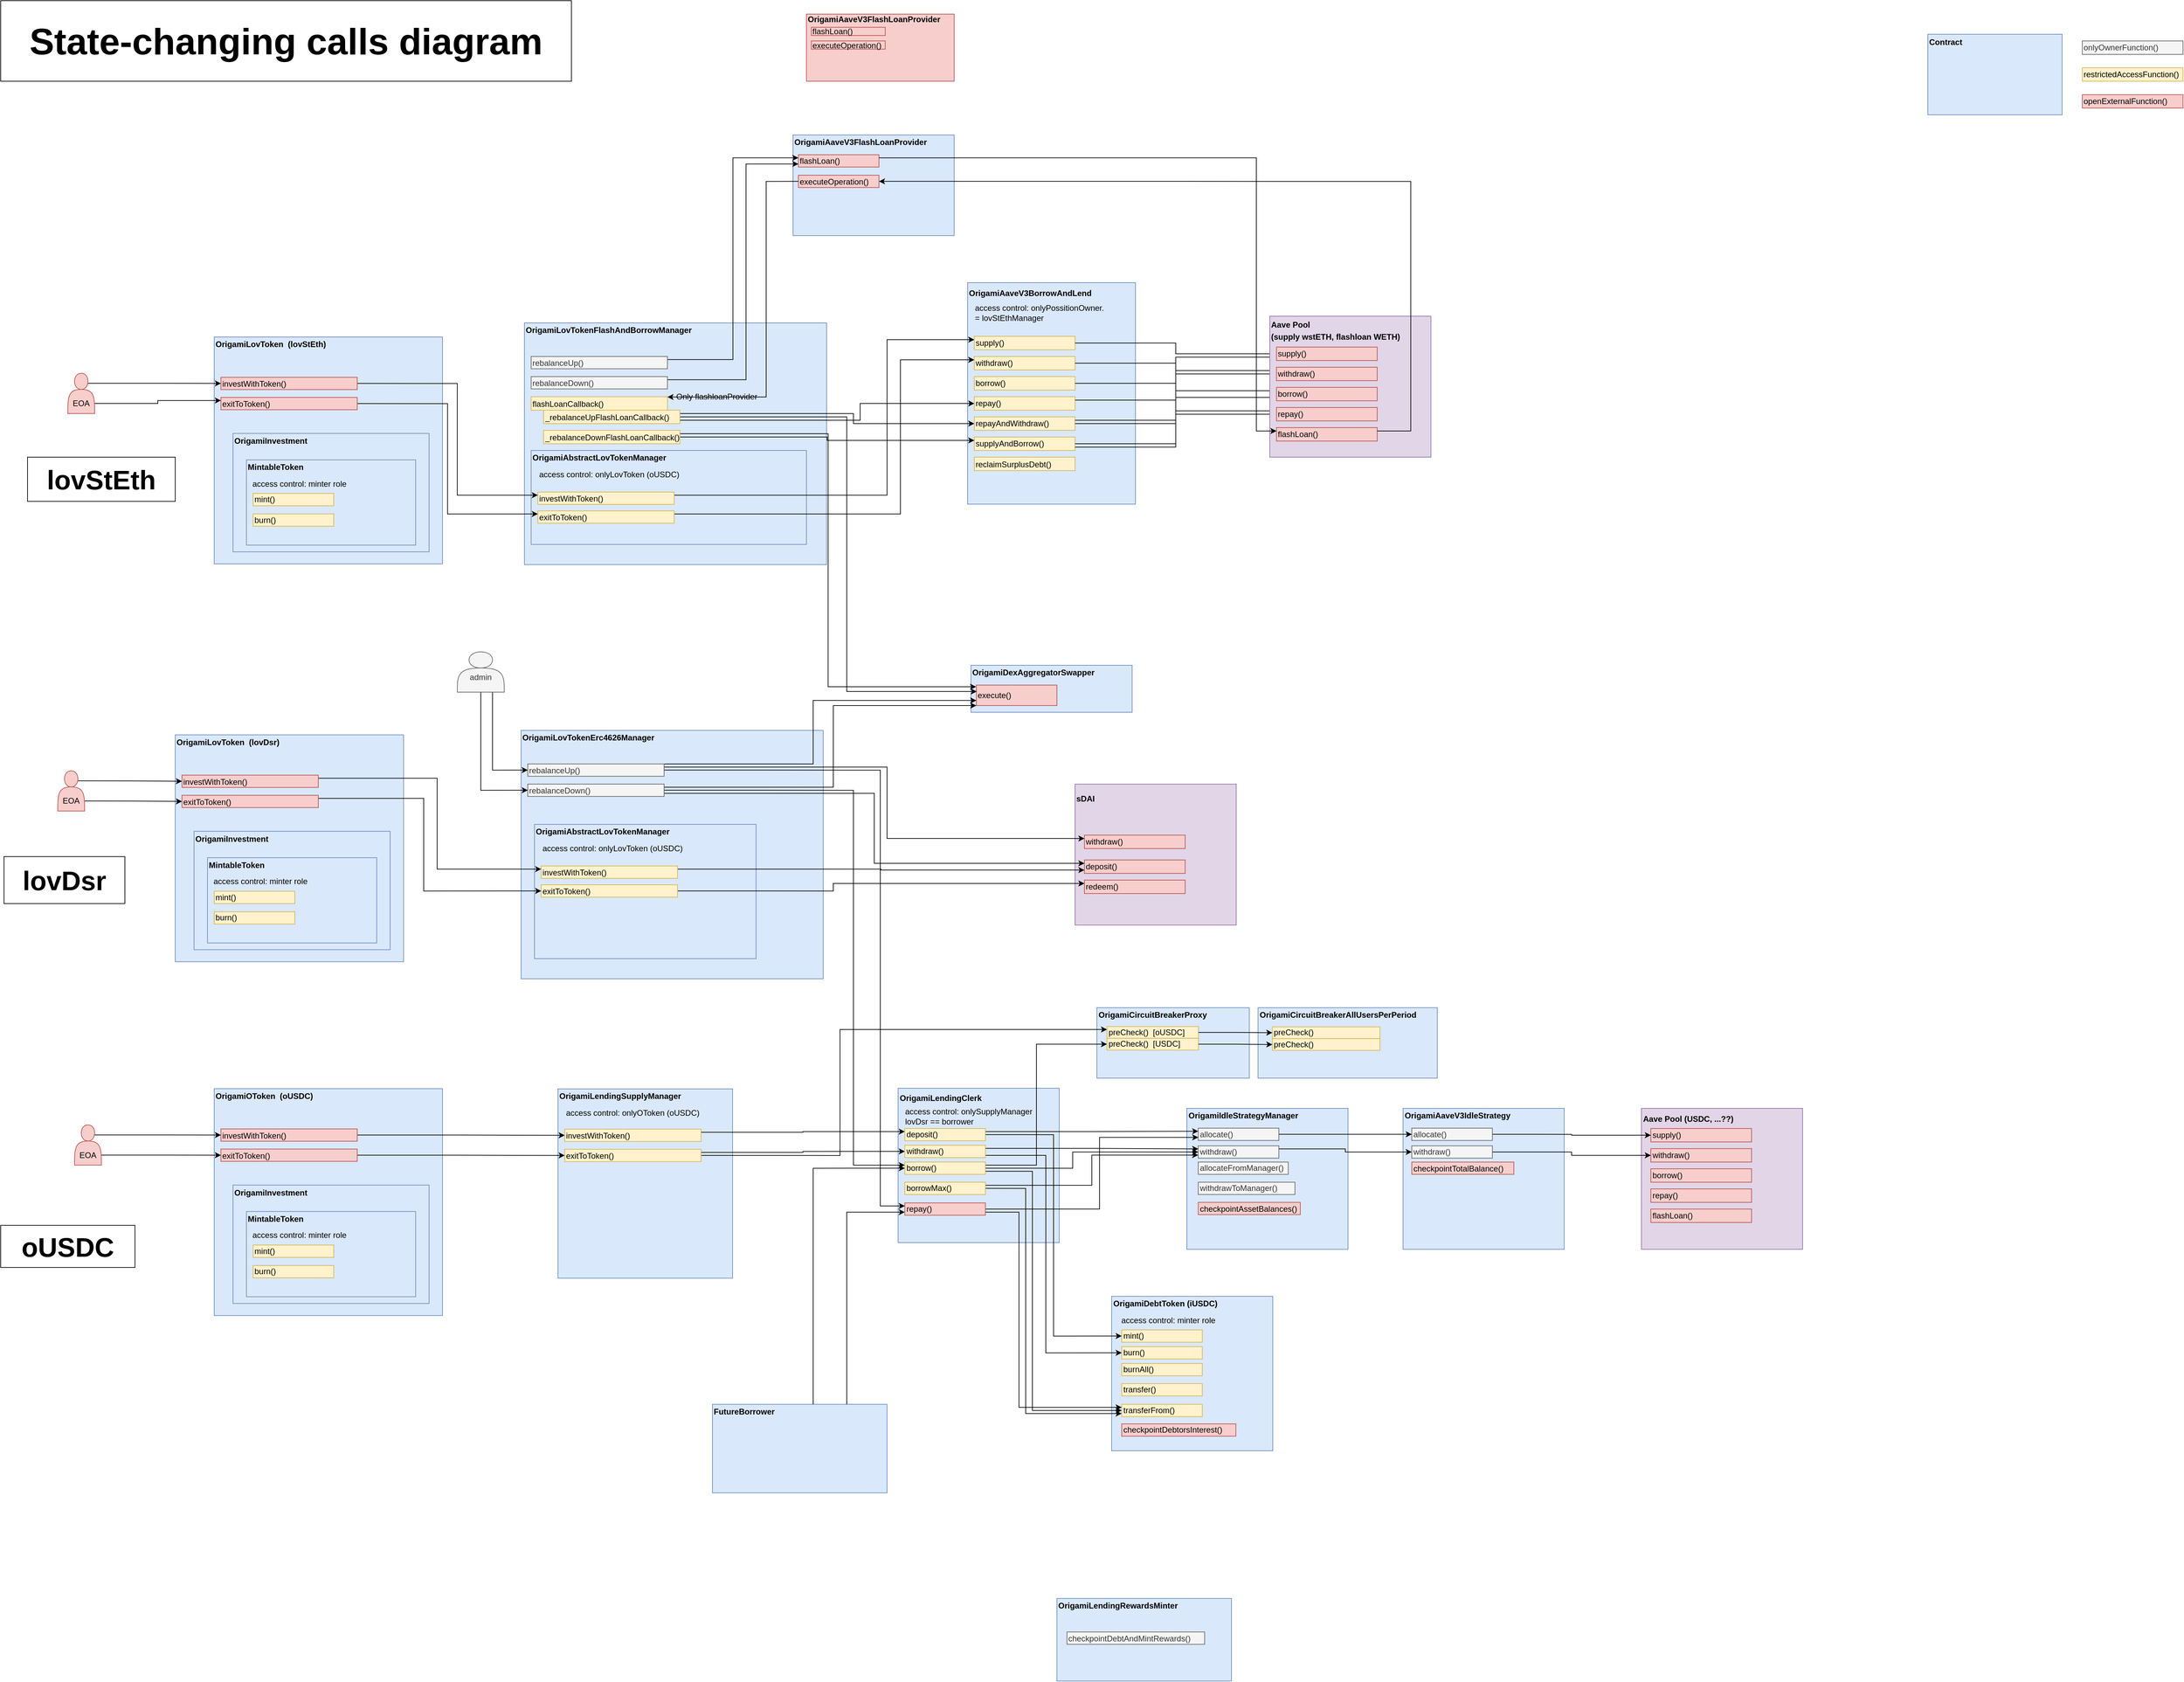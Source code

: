 <mxfile version="24.0.5" type="github">
  <diagram name="Page-1" id="6f-JhiVzj78bMLrCzDAU">
    <mxGraphModel dx="2002" dy="1119" grid="1" gridSize="10" guides="1" tooltips="1" connect="1" arrows="1" fold="1" page="1" pageScale="1" pageWidth="850" pageHeight="1100" math="0" shadow="0">
      <root>
        <mxCell id="0" />
        <mxCell id="1" parent="0" />
        <mxCell id="Shvr4qjc4TtpCzl6Z2yE-230" value="" style="group" parent="1" vertex="1" connectable="0">
          <mxGeometry x="1660" y="1187" width="240" height="210" as="geometry" />
        </mxCell>
        <mxCell id="Shvr4qjc4TtpCzl6Z2yE-231" value="" style="rounded=0;whiteSpace=wrap;html=1;fillColor=#e1d5e7;strokeColor=#9673a6;" parent="Shvr4qjc4TtpCzl6Z2yE-230" vertex="1">
          <mxGeometry width="240" height="210" as="geometry" />
        </mxCell>
        <mxCell id="Shvr4qjc4TtpCzl6Z2yE-232" value="&lt;div style=&quot;line-height: 18px;&quot;&gt;&lt;b&gt;sDAI&lt;/b&gt;&lt;/div&gt;" style="text;html=1;align=left;verticalAlign=middle;whiteSpace=wrap;rounded=0;" parent="Shvr4qjc4TtpCzl6Z2yE-230" vertex="1">
          <mxGeometry y="6" width="220" height="30" as="geometry" />
        </mxCell>
        <mxCell id="Shvr4qjc4TtpCzl6Z2yE-233" value="deposit()" style="rounded=0;whiteSpace=wrap;html=1;fillColor=#f8cecc;strokeColor=#b85450;align=left;" parent="Shvr4qjc4TtpCzl6Z2yE-230" vertex="1">
          <mxGeometry x="14" y="113" width="150" height="20" as="geometry" />
        </mxCell>
        <mxCell id="Shvr4qjc4TtpCzl6Z2yE-234" value="withdraw()" style="rounded=0;whiteSpace=wrap;html=1;fillColor=#f8cecc;strokeColor=#b85450;align=left;" parent="Shvr4qjc4TtpCzl6Z2yE-230" vertex="1">
          <mxGeometry x="14" y="76" width="150" height="20" as="geometry" />
        </mxCell>
        <mxCell id="Shvr4qjc4TtpCzl6Z2yE-246" value="redeem()" style="rounded=0;whiteSpace=wrap;html=1;fillColor=#f8cecc;strokeColor=#b85450;align=left;" parent="Shvr4qjc4TtpCzl6Z2yE-230" vertex="1">
          <mxGeometry x="14" y="143" width="150" height="20" as="geometry" />
        </mxCell>
        <mxCell id="Shvr4qjc4TtpCzl6Z2yE-171" value="" style="rounded=0;whiteSpace=wrap;html=1;fillColor=#dae8fc;strokeColor=#6c8ebf;" parent="1" vertex="1">
          <mxGeometry x="378" y="1640.63" width="340" height="338" as="geometry" />
        </mxCell>
        <mxCell id="Shvr4qjc4TtpCzl6Z2yE-101" value="" style="group" parent="1" vertex="1" connectable="0">
          <mxGeometry x="2503.5" y="1670" width="240" height="210" as="geometry" />
        </mxCell>
        <mxCell id="Shvr4qjc4TtpCzl6Z2yE-102" value="" style="rounded=0;whiteSpace=wrap;html=1;fillColor=#e1d5e7;strokeColor=#9673a6;" parent="Shvr4qjc4TtpCzl6Z2yE-101" vertex="1">
          <mxGeometry width="240" height="210" as="geometry" />
        </mxCell>
        <mxCell id="Shvr4qjc4TtpCzl6Z2yE-103" value="&lt;div style=&quot;line-height: 18px;&quot;&gt;&lt;b&gt;Aave Pool (USDC, ...??)&lt;/b&gt;&lt;/div&gt;" style="text;html=1;align=left;verticalAlign=middle;whiteSpace=wrap;rounded=0;" parent="Shvr4qjc4TtpCzl6Z2yE-101" vertex="1">
          <mxGeometry width="220" height="30" as="geometry" />
        </mxCell>
        <mxCell id="Shvr4qjc4TtpCzl6Z2yE-104" value="supply()" style="rounded=0;whiteSpace=wrap;html=1;fillColor=#f8cecc;strokeColor=#b85450;align=left;" parent="Shvr4qjc4TtpCzl6Z2yE-101" vertex="1">
          <mxGeometry x="14" y="30" width="150" height="20" as="geometry" />
        </mxCell>
        <mxCell id="Shvr4qjc4TtpCzl6Z2yE-105" value="withdraw()" style="rounded=0;whiteSpace=wrap;html=1;fillColor=#f8cecc;strokeColor=#b85450;align=left;" parent="Shvr4qjc4TtpCzl6Z2yE-101" vertex="1">
          <mxGeometry x="14" y="60" width="150" height="20" as="geometry" />
        </mxCell>
        <mxCell id="Shvr4qjc4TtpCzl6Z2yE-106" value="borrow()" style="rounded=0;whiteSpace=wrap;html=1;fillColor=#f8cecc;strokeColor=#b85450;align=left;" parent="Shvr4qjc4TtpCzl6Z2yE-101" vertex="1">
          <mxGeometry x="14" y="90" width="150" height="20" as="geometry" />
        </mxCell>
        <mxCell id="Shvr4qjc4TtpCzl6Z2yE-107" value="repay()" style="rounded=0;whiteSpace=wrap;html=1;fillColor=#f8cecc;strokeColor=#b85450;align=left;" parent="Shvr4qjc4TtpCzl6Z2yE-101" vertex="1">
          <mxGeometry x="14" y="120" width="150" height="20" as="geometry" />
        </mxCell>
        <mxCell id="Shvr4qjc4TtpCzl6Z2yE-108" value="flashLoan()" style="rounded=0;whiteSpace=wrap;html=1;fillColor=#f8cecc;strokeColor=#b85450;align=left;" parent="Shvr4qjc4TtpCzl6Z2yE-101" vertex="1">
          <mxGeometry x="14" y="150" width="150" height="20" as="geometry" />
        </mxCell>
        <mxCell id="Shvr4qjc4TtpCzl6Z2yE-9" value="" style="group" parent="1" vertex="1" connectable="0">
          <mxGeometry x="1500" y="440" width="250" height="330" as="geometry" />
        </mxCell>
        <mxCell id="Shvr4qjc4TtpCzl6Z2yE-10" value="" style="rounded=0;whiteSpace=wrap;html=1;fillColor=#dae8fc;strokeColor=#6c8ebf;" parent="Shvr4qjc4TtpCzl6Z2yE-9" vertex="1">
          <mxGeometry width="250" height="330" as="geometry" />
        </mxCell>
        <mxCell id="Shvr4qjc4TtpCzl6Z2yE-11" value="&lt;div style=&quot;line-height: 18px;&quot;&gt;&lt;b&gt;OrigamiAaveV3BorrowAndLend&lt;/b&gt;&lt;/div&gt;" style="text;html=1;align=left;verticalAlign=middle;whiteSpace=wrap;rounded=0;" parent="Shvr4qjc4TtpCzl6Z2yE-9" vertex="1">
          <mxGeometry width="250" height="30" as="geometry" />
        </mxCell>
        <mxCell id="Shvr4qjc4TtpCzl6Z2yE-12" value="supply()" style="rounded=0;whiteSpace=wrap;html=1;fillColor=#fff2cc;strokeColor=#d6b656;align=left;" parent="Shvr4qjc4TtpCzl6Z2yE-9" vertex="1">
          <mxGeometry x="10" y="80" width="150" height="20" as="geometry" />
        </mxCell>
        <mxCell id="Shvr4qjc4TtpCzl6Z2yE-13" value="withdraw()" style="rounded=0;whiteSpace=wrap;html=1;fillColor=#fff2cc;strokeColor=#d6b656;align=left;" parent="Shvr4qjc4TtpCzl6Z2yE-9" vertex="1">
          <mxGeometry x="10" y="110" width="150" height="20" as="geometry" />
        </mxCell>
        <mxCell id="Shvr4qjc4TtpCzl6Z2yE-21" value="borrow()" style="rounded=0;whiteSpace=wrap;html=1;fillColor=#fff2cc;strokeColor=#d6b656;align=left;" parent="Shvr4qjc4TtpCzl6Z2yE-9" vertex="1">
          <mxGeometry x="10" y="140" width="150" height="20" as="geometry" />
        </mxCell>
        <mxCell id="Shvr4qjc4TtpCzl6Z2yE-29" value="repay()" style="rounded=0;whiteSpace=wrap;html=1;fillColor=#fff2cc;strokeColor=#d6b656;align=left;" parent="Shvr4qjc4TtpCzl6Z2yE-9" vertex="1">
          <mxGeometry x="10" y="170" width="150" height="20" as="geometry" />
        </mxCell>
        <mxCell id="Shvr4qjc4TtpCzl6Z2yE-30" value="repayAndWithdraw()" style="rounded=0;whiteSpace=wrap;html=1;fillColor=#fff2cc;strokeColor=#d6b656;align=left;" parent="Shvr4qjc4TtpCzl6Z2yE-9" vertex="1">
          <mxGeometry x="10" y="200" width="150" height="20" as="geometry" />
        </mxCell>
        <mxCell id="Shvr4qjc4TtpCzl6Z2yE-31" value="supplyAndBorrow()" style="rounded=0;whiteSpace=wrap;html=1;fillColor=#fff2cc;strokeColor=#d6b656;align=left;" parent="Shvr4qjc4TtpCzl6Z2yE-9" vertex="1">
          <mxGeometry x="10" y="230" width="150" height="20" as="geometry" />
        </mxCell>
        <mxCell id="Shvr4qjc4TtpCzl6Z2yE-51" value="&lt;div style=&quot;line-height: 18px;&quot;&gt;reclaimSurplusDebt()&lt;/div&gt;" style="rounded=0;whiteSpace=wrap;html=1;fillColor=#fff2cc;strokeColor=#d6b656;align=left;" parent="Shvr4qjc4TtpCzl6Z2yE-9" vertex="1">
          <mxGeometry x="10" y="260" width="150" height="20" as="geometry" />
        </mxCell>
        <mxCell id="Shvr4qjc4TtpCzl6Z2yE-52" value="access control: onlyPossitionOwner. =&amp;nbsp;lovStEthManager" style="text;html=1;align=left;verticalAlign=middle;whiteSpace=wrap;rounded=0;" parent="Shvr4qjc4TtpCzl6Z2yE-9" vertex="1">
          <mxGeometry x="9" y="30" width="240" height="30" as="geometry" />
        </mxCell>
        <mxCell id="Shvr4qjc4TtpCzl6Z2yE-3" value="onlyOwnerFunction()" style="rounded=0;whiteSpace=wrap;html=1;fillColor=#f5f5f5;fontColor=#333333;strokeColor=#666666;align=left;" parent="1" vertex="1">
          <mxGeometry x="3160" y="80" width="150" height="20" as="geometry" />
        </mxCell>
        <mxCell id="Shvr4qjc4TtpCzl6Z2yE-4" value="restrictedAccessFunction()" style="rounded=0;whiteSpace=wrap;html=1;fillColor=#fff2cc;strokeColor=#d6b656;align=left;" parent="1" vertex="1">
          <mxGeometry x="3160" y="120" width="150" height="20" as="geometry" />
        </mxCell>
        <mxCell id="Shvr4qjc4TtpCzl6Z2yE-5" value="openExternalFunction()" style="rounded=0;whiteSpace=wrap;html=1;fillColor=#f8cecc;strokeColor=#b85450;align=left;" parent="1" vertex="1">
          <mxGeometry x="3160" y="160" width="150" height="20" as="geometry" />
        </mxCell>
        <mxCell id="Shvr4qjc4TtpCzl6Z2yE-6" value="" style="group" parent="1" vertex="1" connectable="0">
          <mxGeometry x="2930" y="70" width="200" height="120" as="geometry" />
        </mxCell>
        <mxCell id="Shvr4qjc4TtpCzl6Z2yE-7" value="" style="group" parent="Shvr4qjc4TtpCzl6Z2yE-6" vertex="1" connectable="0">
          <mxGeometry width="200" height="120" as="geometry" />
        </mxCell>
        <mxCell id="Shvr4qjc4TtpCzl6Z2yE-1" value="" style="rounded=0;whiteSpace=wrap;html=1;fillColor=#dae8fc;strokeColor=#6c8ebf;" parent="Shvr4qjc4TtpCzl6Z2yE-7" vertex="1">
          <mxGeometry width="200" height="120" as="geometry" />
        </mxCell>
        <mxCell id="Shvr4qjc4TtpCzl6Z2yE-2" value="&lt;div style=&quot;line-height: 18px;&quot;&gt;&lt;b&gt;Contract&lt;/b&gt;&lt;/div&gt;" style="text;html=1;align=left;verticalAlign=middle;whiteSpace=wrap;rounded=0;" parent="Shvr4qjc4TtpCzl6Z2yE-7" vertex="1">
          <mxGeometry width="200" height="22.5" as="geometry" />
        </mxCell>
        <mxCell id="Shvr4qjc4TtpCzl6Z2yE-42" style="edgeStyle=orthogonalEdgeStyle;rounded=0;orthogonalLoop=1;jettySize=auto;html=1;exitX=1;exitY=0.5;exitDx=0;exitDy=0;entryX=0;entryY=0.5;entryDx=0;entryDy=0;" parent="1" source="Shvr4qjc4TtpCzl6Z2yE-12" target="Shvr4qjc4TtpCzl6Z2yE-38" edge="1">
          <mxGeometry relative="1" as="geometry" />
        </mxCell>
        <mxCell id="Shvr4qjc4TtpCzl6Z2yE-43" style="edgeStyle=orthogonalEdgeStyle;rounded=0;orthogonalLoop=1;jettySize=auto;html=1;exitX=1;exitY=0.5;exitDx=0;exitDy=0;entryX=0;entryY=0.25;entryDx=0;entryDy=0;" parent="1" source="Shvr4qjc4TtpCzl6Z2yE-13" target="Shvr4qjc4TtpCzl6Z2yE-39" edge="1">
          <mxGeometry relative="1" as="geometry" />
        </mxCell>
        <mxCell id="Shvr4qjc4TtpCzl6Z2yE-44" style="edgeStyle=orthogonalEdgeStyle;rounded=0;orthogonalLoop=1;jettySize=auto;html=1;exitX=1;exitY=0.5;exitDx=0;exitDy=0;entryX=0;entryY=0.25;entryDx=0;entryDy=0;" parent="1" source="Shvr4qjc4TtpCzl6Z2yE-21" target="Shvr4qjc4TtpCzl6Z2yE-40" edge="1">
          <mxGeometry relative="1" as="geometry" />
        </mxCell>
        <mxCell id="Shvr4qjc4TtpCzl6Z2yE-45" style="edgeStyle=orthogonalEdgeStyle;rounded=0;orthogonalLoop=1;jettySize=auto;html=1;exitX=1;exitY=0.25;exitDx=0;exitDy=0;entryX=0;entryY=0.25;entryDx=0;entryDy=0;" parent="1" source="Shvr4qjc4TtpCzl6Z2yE-29" target="Shvr4qjc4TtpCzl6Z2yE-41" edge="1">
          <mxGeometry relative="1" as="geometry" />
        </mxCell>
        <mxCell id="Shvr4qjc4TtpCzl6Z2yE-46" style="edgeStyle=orthogonalEdgeStyle;rounded=0;orthogonalLoop=1;jettySize=auto;html=1;exitX=1;exitY=0.25;exitDx=0;exitDy=0;entryX=0;entryY=0.5;entryDx=0;entryDy=0;" parent="1" source="Shvr4qjc4TtpCzl6Z2yE-30" target="Shvr4qjc4TtpCzl6Z2yE-41" edge="1">
          <mxGeometry relative="1" as="geometry" />
        </mxCell>
        <mxCell id="Shvr4qjc4TtpCzl6Z2yE-47" style="edgeStyle=orthogonalEdgeStyle;rounded=0;orthogonalLoop=1;jettySize=auto;html=1;exitX=1;exitY=0.5;exitDx=0;exitDy=0;entryX=0;entryY=0.5;entryDx=0;entryDy=0;" parent="1" source="Shvr4qjc4TtpCzl6Z2yE-30" target="Shvr4qjc4TtpCzl6Z2yE-39" edge="1">
          <mxGeometry relative="1" as="geometry" />
        </mxCell>
        <mxCell id="Shvr4qjc4TtpCzl6Z2yE-48" style="edgeStyle=orthogonalEdgeStyle;rounded=0;orthogonalLoop=1;jettySize=auto;html=1;exitX=1;exitY=0.5;exitDx=0;exitDy=0;entryX=0;entryY=0.75;entryDx=0;entryDy=0;" parent="1" source="Shvr4qjc4TtpCzl6Z2yE-31" target="Shvr4qjc4TtpCzl6Z2yE-38" edge="1">
          <mxGeometry relative="1" as="geometry" />
        </mxCell>
        <mxCell id="Shvr4qjc4TtpCzl6Z2yE-49" style="edgeStyle=orthogonalEdgeStyle;rounded=0;orthogonalLoop=1;jettySize=auto;html=1;exitX=1;exitY=0.75;exitDx=0;exitDy=0;entryX=0;entryY=0.75;entryDx=0;entryDy=0;" parent="1" source="Shvr4qjc4TtpCzl6Z2yE-31" target="Shvr4qjc4TtpCzl6Z2yE-40" edge="1">
          <mxGeometry relative="1" as="geometry" />
        </mxCell>
        <mxCell id="Shvr4qjc4TtpCzl6Z2yE-50" value="" style="group" parent="1" vertex="1" connectable="0">
          <mxGeometry x="1950" y="490" width="240" height="210" as="geometry" />
        </mxCell>
        <mxCell id="Shvr4qjc4TtpCzl6Z2yE-36" value="" style="rounded=0;whiteSpace=wrap;html=1;fillColor=#e1d5e7;strokeColor=#9673a6;" parent="Shvr4qjc4TtpCzl6Z2yE-50" vertex="1">
          <mxGeometry width="240" height="210" as="geometry" />
        </mxCell>
        <mxCell id="Shvr4qjc4TtpCzl6Z2yE-37" value="&lt;div style=&quot;line-height: 18px;&quot;&gt;&lt;b&gt;Aave Pool&amp;nbsp; &amp;nbsp;&lt;/b&gt;&lt;/div&gt;&lt;div style=&quot;line-height: 18px;&quot;&gt;&lt;b&gt;(supply wstETH,&amp;nbsp;&lt;/b&gt;&lt;b style=&quot;background-color: initial;&quot;&gt;flashloan WETH)&amp;nbsp;&lt;/b&gt;&lt;/div&gt;" style="text;html=1;align=left;verticalAlign=middle;whiteSpace=wrap;rounded=0;" parent="Shvr4qjc4TtpCzl6Z2yE-50" vertex="1">
          <mxGeometry y="6" width="220" height="30" as="geometry" />
        </mxCell>
        <mxCell id="Shvr4qjc4TtpCzl6Z2yE-38" value="supply()" style="rounded=0;whiteSpace=wrap;html=1;fillColor=#f8cecc;strokeColor=#b85450;align=left;" parent="Shvr4qjc4TtpCzl6Z2yE-50" vertex="1">
          <mxGeometry x="10" y="46" width="150" height="20" as="geometry" />
        </mxCell>
        <mxCell id="Shvr4qjc4TtpCzl6Z2yE-39" value="withdraw()" style="rounded=0;whiteSpace=wrap;html=1;fillColor=#f8cecc;strokeColor=#b85450;align=left;" parent="Shvr4qjc4TtpCzl6Z2yE-50" vertex="1">
          <mxGeometry x="10" y="76" width="150" height="20" as="geometry" />
        </mxCell>
        <mxCell id="Shvr4qjc4TtpCzl6Z2yE-40" value="borrow()" style="rounded=0;whiteSpace=wrap;html=1;fillColor=#f8cecc;strokeColor=#b85450;align=left;" parent="Shvr4qjc4TtpCzl6Z2yE-50" vertex="1">
          <mxGeometry x="10" y="106" width="150" height="20" as="geometry" />
        </mxCell>
        <mxCell id="Shvr4qjc4TtpCzl6Z2yE-41" value="repay()" style="rounded=0;whiteSpace=wrap;html=1;fillColor=#f8cecc;strokeColor=#b85450;align=left;" parent="Shvr4qjc4TtpCzl6Z2yE-50" vertex="1">
          <mxGeometry x="10" y="136" width="150" height="20" as="geometry" />
        </mxCell>
        <mxCell id="Shvr4qjc4TtpCzl6Z2yE-71" value="flashLoan()" style="rounded=0;whiteSpace=wrap;html=1;fillColor=#f8cecc;strokeColor=#b85450;align=left;" parent="Shvr4qjc4TtpCzl6Z2yE-50" vertex="1">
          <mxGeometry x="10" y="166" width="150" height="20" as="geometry" />
        </mxCell>
        <mxCell id="Shvr4qjc4TtpCzl6Z2yE-53" value="" style="group" parent="1" vertex="1" connectable="0">
          <mxGeometry x="1932.5" y="1520" width="267" height="105" as="geometry" />
        </mxCell>
        <mxCell id="Shvr4qjc4TtpCzl6Z2yE-54" value="" style="group" parent="Shvr4qjc4TtpCzl6Z2yE-53" vertex="1" connectable="0">
          <mxGeometry width="267" height="105" as="geometry" />
        </mxCell>
        <mxCell id="Shvr4qjc4TtpCzl6Z2yE-55" value="" style="rounded=0;whiteSpace=wrap;html=1;fillColor=#dae8fc;strokeColor=#6c8ebf;" parent="Shvr4qjc4TtpCzl6Z2yE-54" vertex="1">
          <mxGeometry width="267" height="105" as="geometry" />
        </mxCell>
        <mxCell id="Shvr4qjc4TtpCzl6Z2yE-56" value="&lt;div style=&quot;line-height: 18px;&quot;&gt;&lt;div style=&quot;line-height: 18px;&quot;&gt;&lt;b&gt;OrigamiCircuitBreakerAllUsersPerPeriod&lt;/b&gt;&lt;/div&gt;&lt;/div&gt;" style="text;html=1;align=left;verticalAlign=middle;whiteSpace=wrap;rounded=0;" parent="Shvr4qjc4TtpCzl6Z2yE-54" vertex="1">
          <mxGeometry width="267" height="19.688" as="geometry" />
        </mxCell>
        <mxCell id="Shvr4qjc4TtpCzl6Z2yE-62" value="preCheck()" style="rounded=0;whiteSpace=wrap;html=1;fillColor=#fff2cc;strokeColor=#d6b656;align=left;" parent="Shvr4qjc4TtpCzl6Z2yE-54" vertex="1">
          <mxGeometry x="21.36" y="28.636" width="160.2" height="17.5" as="geometry" />
        </mxCell>
        <mxCell id="Shvr4qjc4TtpCzl6Z2yE-288" value="preCheck()" style="rounded=0;whiteSpace=wrap;html=1;fillColor=#fff2cc;strokeColor=#d6b656;align=left;" parent="Shvr4qjc4TtpCzl6Z2yE-54" vertex="1">
          <mxGeometry x="21.36" y="46.136" width="160.2" height="17.5" as="geometry" />
        </mxCell>
        <mxCell id="Shvr4qjc4TtpCzl6Z2yE-57" value="" style="group" parent="1" vertex="1" connectable="0">
          <mxGeometry x="1692.5" y="1520" width="227" height="105" as="geometry" />
        </mxCell>
        <mxCell id="Shvr4qjc4TtpCzl6Z2yE-58" value="" style="group" parent="Shvr4qjc4TtpCzl6Z2yE-57" vertex="1" connectable="0">
          <mxGeometry width="227" height="105" as="geometry" />
        </mxCell>
        <mxCell id="Shvr4qjc4TtpCzl6Z2yE-59" value="" style="rounded=0;whiteSpace=wrap;html=1;fillColor=#dae8fc;strokeColor=#6c8ebf;" parent="Shvr4qjc4TtpCzl6Z2yE-58" vertex="1">
          <mxGeometry width="227" height="105" as="geometry" />
        </mxCell>
        <mxCell id="Shvr4qjc4TtpCzl6Z2yE-60" value="&lt;div style=&quot;line-height: 18px;&quot;&gt;&lt;div style=&quot;line-height: 18px;&quot;&gt;&lt;div style=&quot;line-height: 18px;&quot;&gt;&lt;b&gt;OrigamiCircuitBreakerProxy&lt;/b&gt;&lt;/div&gt;&lt;/div&gt;&lt;/div&gt;" style="text;html=1;align=left;verticalAlign=middle;whiteSpace=wrap;rounded=0;" parent="Shvr4qjc4TtpCzl6Z2yE-58" vertex="1">
          <mxGeometry width="227" height="19.688" as="geometry" />
        </mxCell>
        <mxCell id="Shvr4qjc4TtpCzl6Z2yE-61" value="preCheck()&amp;nbsp; [oUSDC]" style="rounded=0;whiteSpace=wrap;html=1;fillColor=#fff2cc;strokeColor=#d6b656;align=left;" parent="Shvr4qjc4TtpCzl6Z2yE-58" vertex="1">
          <mxGeometry x="15.08" y="28.159" width="136.2" height="17.5" as="geometry" />
        </mxCell>
        <mxCell id="Shvr4qjc4TtpCzl6Z2yE-285" value="preCheck()&amp;nbsp; [USDC]" style="rounded=0;whiteSpace=wrap;html=1;fillColor=#fff2cc;strokeColor=#d6b656;align=left;" parent="Shvr4qjc4TtpCzl6Z2yE-58" vertex="1">
          <mxGeometry x="15.08" y="45.659" width="136.2" height="17.5" as="geometry" />
        </mxCell>
        <mxCell id="Shvr4qjc4TtpCzl6Z2yE-63" style="edgeStyle=orthogonalEdgeStyle;rounded=0;orthogonalLoop=1;jettySize=auto;html=1;exitX=1;exitY=0.5;exitDx=0;exitDy=0;" parent="1" source="Shvr4qjc4TtpCzl6Z2yE-61" target="Shvr4qjc4TtpCzl6Z2yE-62" edge="1">
          <mxGeometry relative="1" as="geometry" />
        </mxCell>
        <mxCell id="Shvr4qjc4TtpCzl6Z2yE-65" value="" style="group" parent="1" vertex="1" connectable="0">
          <mxGeometry x="1240" y="220" width="240" height="150" as="geometry" />
        </mxCell>
        <mxCell id="Shvr4qjc4TtpCzl6Z2yE-66" value="" style="rounded=0;whiteSpace=wrap;html=1;fillColor=#dae8fc;strokeColor=#6c8ebf;" parent="Shvr4qjc4TtpCzl6Z2yE-65" vertex="1">
          <mxGeometry width="240" height="150" as="geometry" />
        </mxCell>
        <mxCell id="Shvr4qjc4TtpCzl6Z2yE-67" value="&lt;div style=&quot;line-height: 18px;&quot;&gt;&lt;div style=&quot;line-height: 18px;&quot;&gt;&lt;div style=&quot;line-height: 18px;&quot;&gt;&lt;div style=&quot;line-height: 18px;&quot;&gt;&lt;b&gt;OrigamiAaveV3FlashLoanProvider&lt;/b&gt;&lt;/div&gt;&lt;/div&gt;&lt;/div&gt;&lt;/div&gt;" style="text;html=1;align=left;verticalAlign=middle;whiteSpace=wrap;rounded=0;" parent="Shvr4qjc4TtpCzl6Z2yE-65" vertex="1">
          <mxGeometry width="200" height="20.625" as="geometry" />
        </mxCell>
        <mxCell id="Shvr4qjc4TtpCzl6Z2yE-68" value="flashLoan()" style="rounded=0;whiteSpace=wrap;html=1;fillColor=#f8cecc;strokeColor=#b85450;align=left;" parent="Shvr4qjc4TtpCzl6Z2yE-65" vertex="1">
          <mxGeometry x="8" y="29.5" width="120" height="18.333" as="geometry" />
        </mxCell>
        <mxCell id="Shvr4qjc4TtpCzl6Z2yE-69" value="&lt;div style=&quot;line-height: 18px;&quot;&gt;executeOperation()&lt;/div&gt;" style="rounded=0;whiteSpace=wrap;html=1;fillColor=#f8cecc;strokeColor=#b85450;align=left;" parent="Shvr4qjc4TtpCzl6Z2yE-65" vertex="1">
          <mxGeometry x="8" y="60" width="120" height="18.333" as="geometry" />
        </mxCell>
        <mxCell id="Shvr4qjc4TtpCzl6Z2yE-78" value="" style="rounded=0;whiteSpace=wrap;html=1;fillColor=#dae8fc;strokeColor=#6c8ebf;" parent="1" vertex="1">
          <mxGeometry x="1505" y="1010" width="240" height="70" as="geometry" />
        </mxCell>
        <mxCell id="Shvr4qjc4TtpCzl6Z2yE-79" value="&lt;div style=&quot;line-height: 18px;&quot;&gt;&lt;div style=&quot;line-height: 18px;&quot;&gt;&lt;div style=&quot;line-height: 18px;&quot;&gt;&lt;div style=&quot;line-height: 18px;&quot;&gt;&lt;div style=&quot;line-height: 18px;&quot;&gt;&lt;b&gt;OrigamiDexAggregatorSwapper&lt;/b&gt;&lt;/div&gt;&lt;/div&gt;&lt;/div&gt;&lt;/div&gt;&lt;/div&gt;" style="text;html=1;align=left;verticalAlign=middle;whiteSpace=wrap;rounded=0;" parent="1" vertex="1">
          <mxGeometry x="1505" y="1010" width="200" height="20.625" as="geometry" />
        </mxCell>
        <mxCell id="Shvr4qjc4TtpCzl6Z2yE-80" value="execute()" style="rounded=0;whiteSpace=wrap;html=1;fillColor=#f8cecc;strokeColor=#b85450;align=left;" parent="1" vertex="1">
          <mxGeometry x="1513" y="1039.5" width="120" height="30.5" as="geometry" />
        </mxCell>
        <mxCell id="Shvr4qjc4TtpCzl6Z2yE-96" value="" style="rounded=0;whiteSpace=wrap;html=1;fillColor=#dae8fc;strokeColor=#6c8ebf;" parent="1" vertex="1">
          <mxGeometry x="2148.5" y="1670" width="240" height="210" as="geometry" />
        </mxCell>
        <mxCell id="Shvr4qjc4TtpCzl6Z2yE-97" value="&lt;div style=&quot;line-height: 18px;&quot;&gt;&lt;div style=&quot;line-height: 18px;&quot;&gt;&lt;div style=&quot;line-height: 18px;&quot;&gt;&lt;div style=&quot;line-height: 18px;&quot;&gt;&lt;div style=&quot;line-height: 18px;&quot;&gt;&lt;div style=&quot;line-height: 18px;&quot;&gt;&lt;b&gt;OrigamiAaveV3IdleStrategy&lt;/b&gt;&lt;/div&gt;&lt;/div&gt;&lt;/div&gt;&lt;/div&gt;&lt;/div&gt;&lt;/div&gt;" style="text;html=1;align=left;verticalAlign=middle;whiteSpace=wrap;rounded=0;" parent="1" vertex="1">
          <mxGeometry x="2148.5" y="1670" width="200" height="20.625" as="geometry" />
        </mxCell>
        <mxCell id="Shvr4qjc4TtpCzl6Z2yE-109" style="edgeStyle=orthogonalEdgeStyle;rounded=0;orthogonalLoop=1;jettySize=auto;html=1;exitX=1;exitY=0.5;exitDx=0;exitDy=0;entryX=0;entryY=0.5;entryDx=0;entryDy=0;" parent="1" source="Shvr4qjc4TtpCzl6Z2yE-98" target="Shvr4qjc4TtpCzl6Z2yE-104" edge="1">
          <mxGeometry relative="1" as="geometry" />
        </mxCell>
        <mxCell id="Shvr4qjc4TtpCzl6Z2yE-98" value="allocate()" style="rounded=0;whiteSpace=wrap;html=1;fillColor=#f5f5f5;strokeColor=#666666;align=left;fontColor=#333333;" parent="1" vertex="1">
          <mxGeometry x="2161.5" y="1699.5" width="120" height="18.333" as="geometry" />
        </mxCell>
        <mxCell id="Shvr4qjc4TtpCzl6Z2yE-110" style="edgeStyle=orthogonalEdgeStyle;rounded=0;orthogonalLoop=1;jettySize=auto;html=1;exitX=1;exitY=0.5;exitDx=0;exitDy=0;entryX=0;entryY=0.5;entryDx=0;entryDy=0;" parent="1" source="Shvr4qjc4TtpCzl6Z2yE-99" target="Shvr4qjc4TtpCzl6Z2yE-105" edge="1">
          <mxGeometry relative="1" as="geometry" />
        </mxCell>
        <mxCell id="Shvr4qjc4TtpCzl6Z2yE-99" value="withdraw()" style="rounded=0;whiteSpace=wrap;html=1;fillColor=#f5f5f5;strokeColor=#666666;align=left;fontColor=#333333;" parent="1" vertex="1">
          <mxGeometry x="2161.5" y="1725.83" width="120" height="18.333" as="geometry" />
        </mxCell>
        <mxCell id="Shvr4qjc4TtpCzl6Z2yE-100" value="&lt;div style=&quot;line-height: 18px;&quot;&gt;checkpointTotalBalance()&lt;/div&gt;" style="rounded=0;whiteSpace=wrap;html=1;fillColor=#f8cecc;strokeColor=#b85450;align=left;" parent="1" vertex="1">
          <mxGeometry x="2161.5" y="1750" width="152" height="18.33" as="geometry" />
        </mxCell>
        <mxCell id="Shvr4qjc4TtpCzl6Z2yE-111" value="" style="rounded=0;whiteSpace=wrap;html=1;fillColor=#dae8fc;strokeColor=#6c8ebf;" parent="1" vertex="1">
          <mxGeometry x="1826.5" y="1670" width="240" height="210" as="geometry" />
        </mxCell>
        <mxCell id="Shvr4qjc4TtpCzl6Z2yE-112" value="&lt;div style=&quot;line-height: 18px;&quot;&gt;&lt;div style=&quot;line-height: 18px;&quot;&gt;&lt;div style=&quot;line-height: 18px;&quot;&gt;&lt;div style=&quot;line-height: 18px;&quot;&gt;&lt;div style=&quot;line-height: 18px;&quot;&gt;&lt;div style=&quot;line-height: 18px;&quot;&gt;&lt;div style=&quot;line-height: 18px;&quot;&gt;&lt;b&gt;OrigamiIdleStrategyManager&lt;/b&gt;&lt;/div&gt;&lt;/div&gt;&lt;/div&gt;&lt;/div&gt;&lt;/div&gt;&lt;/div&gt;&lt;/div&gt;" style="text;html=1;align=left;verticalAlign=middle;whiteSpace=wrap;rounded=0;" parent="1" vertex="1">
          <mxGeometry x="1826.5" y="1670" width="200" height="20.625" as="geometry" />
        </mxCell>
        <mxCell id="Shvr4qjc4TtpCzl6Z2yE-116" style="edgeStyle=orthogonalEdgeStyle;rounded=0;orthogonalLoop=1;jettySize=auto;html=1;exitX=1;exitY=0.5;exitDx=0;exitDy=0;entryX=0;entryY=0.5;entryDx=0;entryDy=0;" parent="1" source="Shvr4qjc4TtpCzl6Z2yE-113" target="Shvr4qjc4TtpCzl6Z2yE-98" edge="1">
          <mxGeometry relative="1" as="geometry" />
        </mxCell>
        <mxCell id="Shvr4qjc4TtpCzl6Z2yE-113" value="allocate()" style="rounded=0;whiteSpace=wrap;html=1;fillColor=#f5f5f5;strokeColor=#666666;align=left;fontColor=#333333;" parent="1" vertex="1">
          <mxGeometry x="1843.5" y="1699.5" width="120" height="18.333" as="geometry" />
        </mxCell>
        <mxCell id="Shvr4qjc4TtpCzl6Z2yE-117" style="edgeStyle=orthogonalEdgeStyle;rounded=0;orthogonalLoop=1;jettySize=auto;html=1;exitX=1;exitY=0.25;exitDx=0;exitDy=0;" parent="1" source="Shvr4qjc4TtpCzl6Z2yE-114" target="Shvr4qjc4TtpCzl6Z2yE-99" edge="1">
          <mxGeometry relative="1" as="geometry" />
        </mxCell>
        <mxCell id="Shvr4qjc4TtpCzl6Z2yE-114" value="withdraw()" style="rounded=0;whiteSpace=wrap;html=1;fillColor=#f5f5f5;strokeColor=#666666;align=left;fontColor=#333333;" parent="1" vertex="1">
          <mxGeometry x="1843.5" y="1725.83" width="120" height="18.333" as="geometry" />
        </mxCell>
        <mxCell id="Shvr4qjc4TtpCzl6Z2yE-115" value="&lt;div style=&quot;line-height: 18px;&quot;&gt;&lt;div style=&quot;line-height: 18px;&quot;&gt;checkpointAssetBalances()&lt;/div&gt;&lt;/div&gt;" style="rounded=0;whiteSpace=wrap;html=1;fillColor=#f8cecc;strokeColor=#b85450;align=left;" parent="1" vertex="1">
          <mxGeometry x="1843.5" y="1810" width="152" height="18.33" as="geometry" />
        </mxCell>
        <mxCell id="Shvr4qjc4TtpCzl6Z2yE-118" value="allocateFromManager()" style="rounded=0;whiteSpace=wrap;html=1;fillColor=#f5f5f5;strokeColor=#666666;align=left;fontColor=#333333;" parent="1" vertex="1">
          <mxGeometry x="1843.5" y="1750" width="134" height="18.33" as="geometry" />
        </mxCell>
        <mxCell id="Shvr4qjc4TtpCzl6Z2yE-119" value="withdrawToManager()" style="rounded=0;whiteSpace=wrap;html=1;fillColor=#f5f5f5;strokeColor=#666666;align=left;fontColor=#333333;" parent="1" vertex="1">
          <mxGeometry x="1843.5" y="1780" width="144" height="18.33" as="geometry" />
        </mxCell>
        <mxCell id="Shvr4qjc4TtpCzl6Z2yE-120" value="" style="rounded=0;whiteSpace=wrap;html=1;fillColor=#dae8fc;strokeColor=#6c8ebf;" parent="1" vertex="1">
          <mxGeometry x="1714.5" y="1950" width="240" height="230" as="geometry" />
        </mxCell>
        <mxCell id="Shvr4qjc4TtpCzl6Z2yE-121" value="&lt;div style=&quot;line-height: 18px;&quot;&gt;&lt;div style=&quot;line-height: 18px;&quot;&gt;&lt;div style=&quot;line-height: 18px;&quot;&gt;&lt;div style=&quot;line-height: 18px;&quot;&gt;&lt;div style=&quot;line-height: 18px;&quot;&gt;&lt;b&gt;OrigamiDebtToken (iUSDC)&lt;/b&gt;&lt;br&gt;&lt;/div&gt;&lt;/div&gt;&lt;/div&gt;&lt;/div&gt;&lt;/div&gt;" style="text;html=1;align=left;verticalAlign=middle;whiteSpace=wrap;rounded=0;" parent="1" vertex="1">
          <mxGeometry x="1714.5" y="1950" width="200" height="20.625" as="geometry" />
        </mxCell>
        <mxCell id="Shvr4qjc4TtpCzl6Z2yE-122" value="mint()" style="rounded=0;whiteSpace=wrap;html=1;fillColor=#fff2cc;strokeColor=#d6b656;align=left;" parent="1" vertex="1">
          <mxGeometry x="1729.5" y="2000" width="120" height="18.333" as="geometry" />
        </mxCell>
        <mxCell id="Shvr4qjc4TtpCzl6Z2yE-123" value="burn()" style="rounded=0;whiteSpace=wrap;html=1;fillColor=#fff2cc;strokeColor=#d6b656;align=left;" parent="1" vertex="1">
          <mxGeometry x="1729.5" y="2025" width="120" height="18.333" as="geometry" />
        </mxCell>
        <mxCell id="Shvr4qjc4TtpCzl6Z2yE-124" value="access control: minter role" style="text;html=1;align=left;verticalAlign=middle;whiteSpace=wrap;rounded=0;" parent="1" vertex="1">
          <mxGeometry x="1726.5" y="1970.63" width="220" height="30" as="geometry" />
        </mxCell>
        <mxCell id="Shvr4qjc4TtpCzl6Z2yE-125" value="burnAll()" style="rounded=0;whiteSpace=wrap;html=1;fillColor=#fff2cc;strokeColor=#d6b656;align=left;" parent="1" vertex="1">
          <mxGeometry x="1729.5" y="2050" width="120" height="18.333" as="geometry" />
        </mxCell>
        <mxCell id="Shvr4qjc4TtpCzl6Z2yE-126" value="transfer()" style="rounded=0;whiteSpace=wrap;html=1;fillColor=#fff2cc;strokeColor=#d6b656;align=left;" parent="1" vertex="1">
          <mxGeometry x="1729.5" y="2080" width="120" height="18.333" as="geometry" />
        </mxCell>
        <mxCell id="Shvr4qjc4TtpCzl6Z2yE-127" value="&lt;span style=&quot;font-weight: normal;&quot;&gt;transferFrom()&lt;/span&gt;" style="rounded=0;whiteSpace=wrap;html=1;fillColor=#fff2cc;strokeColor=#d6b656;align=left;fontStyle=1" parent="1" vertex="1">
          <mxGeometry x="1729.5" y="2110.83" width="120" height="18.333" as="geometry" />
        </mxCell>
        <mxCell id="Shvr4qjc4TtpCzl6Z2yE-128" value="checkpointDebtorsInterest()" style="rounded=0;whiteSpace=wrap;html=1;fillColor=#f8cecc;strokeColor=#b85450;align=left;" parent="1" vertex="1">
          <mxGeometry x="1729.5" y="2140" width="170" height="18.33" as="geometry" />
        </mxCell>
        <mxCell id="Shvr4qjc4TtpCzl6Z2yE-129" value="" style="rounded=0;whiteSpace=wrap;html=1;fillColor=#dae8fc;strokeColor=#6c8ebf;" parent="1" vertex="1">
          <mxGeometry x="1396.5" y="1640" width="240" height="230" as="geometry" />
        </mxCell>
        <mxCell id="Shvr4qjc4TtpCzl6Z2yE-130" value="&lt;div style=&quot;line-height: 18px;&quot;&gt;&lt;div style=&quot;line-height: 18px;&quot;&gt;&lt;div style=&quot;line-height: 18px;&quot;&gt;&lt;div style=&quot;line-height: 18px;&quot;&gt;&lt;div style=&quot;line-height: 18px;&quot;&gt;&lt;b&gt;OrigamiLendingClerk&lt;/b&gt;&lt;br&gt;&lt;/div&gt;&lt;/div&gt;&lt;/div&gt;&lt;/div&gt;&lt;/div&gt;" style="text;html=1;align=left;verticalAlign=middle;whiteSpace=wrap;rounded=0;" parent="1" vertex="1">
          <mxGeometry x="1396.5" y="1644" width="200" height="20.625" as="geometry" />
        </mxCell>
        <mxCell id="Shvr4qjc4TtpCzl6Z2yE-138" style="edgeStyle=orthogonalEdgeStyle;rounded=0;orthogonalLoop=1;jettySize=auto;html=1;exitX=1;exitY=0.25;exitDx=0;exitDy=0;entryX=0;entryY=0.25;entryDx=0;entryDy=0;" parent="1" source="Shvr4qjc4TtpCzl6Z2yE-131" target="Shvr4qjc4TtpCzl6Z2yE-113" edge="1">
          <mxGeometry relative="1" as="geometry" />
        </mxCell>
        <mxCell id="Shvr4qjc4TtpCzl6Z2yE-139" style="edgeStyle=orthogonalEdgeStyle;rounded=0;orthogonalLoop=1;jettySize=auto;html=1;exitX=1;exitY=0.5;exitDx=0;exitDy=0;entryX=0;entryY=0.5;entryDx=0;entryDy=0;" parent="1" source="Shvr4qjc4TtpCzl6Z2yE-131" target="Shvr4qjc4TtpCzl6Z2yE-122" edge="1">
          <mxGeometry relative="1" as="geometry" />
        </mxCell>
        <mxCell id="Shvr4qjc4TtpCzl6Z2yE-131" value="deposit()" style="rounded=0;whiteSpace=wrap;html=1;fillColor=#fff2cc;strokeColor=#d6b656;align=left;" parent="1" vertex="1">
          <mxGeometry x="1406.5" y="1700" width="120" height="18.333" as="geometry" />
        </mxCell>
        <mxCell id="Shvr4qjc4TtpCzl6Z2yE-140" style="edgeStyle=orthogonalEdgeStyle;rounded=0;orthogonalLoop=1;jettySize=auto;html=1;exitX=1;exitY=0.75;exitDx=0;exitDy=0;entryX=0;entryY=0.5;entryDx=0;entryDy=0;" parent="1" source="Shvr4qjc4TtpCzl6Z2yE-132" target="Shvr4qjc4TtpCzl6Z2yE-123" edge="1">
          <mxGeometry relative="1" as="geometry">
            <Array as="points">
              <mxPoint x="1526.5" y="1740" />
              <mxPoint x="1616.5" y="1740" />
              <mxPoint x="1616.5" y="2034" />
            </Array>
          </mxGeometry>
        </mxCell>
        <mxCell id="Shvr4qjc4TtpCzl6Z2yE-141" style="edgeStyle=orthogonalEdgeStyle;rounded=0;orthogonalLoop=1;jettySize=auto;html=1;exitX=1;exitY=0.25;exitDx=0;exitDy=0;entryX=0;entryY=0.25;entryDx=0;entryDy=0;" parent="1" source="Shvr4qjc4TtpCzl6Z2yE-132" target="Shvr4qjc4TtpCzl6Z2yE-114" edge="1">
          <mxGeometry relative="1" as="geometry" />
        </mxCell>
        <mxCell id="Shvr4qjc4TtpCzl6Z2yE-132" value="withdraw()" style="rounded=0;whiteSpace=wrap;html=1;fillColor=#fff2cc;strokeColor=#d6b656;align=left;" parent="1" vertex="1">
          <mxGeometry x="1406.5" y="1725" width="120" height="18.333" as="geometry" />
        </mxCell>
        <mxCell id="Shvr4qjc4TtpCzl6Z2yE-133" value="access control: onlySupplyManager&lt;div&gt;lovDsr == borrower&lt;/div&gt;" style="text;html=1;align=left;verticalAlign=middle;whiteSpace=wrap;rounded=0;" parent="1" vertex="1">
          <mxGeometry x="1404.5" y="1666.63" width="220" height="30" as="geometry" />
        </mxCell>
        <mxCell id="Shvr4qjc4TtpCzl6Z2yE-142" style="edgeStyle=orthogonalEdgeStyle;rounded=0;orthogonalLoop=1;jettySize=auto;html=1;exitX=1;exitY=0.5;exitDx=0;exitDy=0;entryX=0;entryY=0.5;entryDx=0;entryDy=0;" parent="1" source="Shvr4qjc4TtpCzl6Z2yE-134" target="Shvr4qjc4TtpCzl6Z2yE-114" edge="1">
          <mxGeometry relative="1" as="geometry">
            <Array as="points">
              <mxPoint x="1656.5" y="1759" />
              <mxPoint x="1656.5" y="1735" />
            </Array>
          </mxGeometry>
        </mxCell>
        <mxCell id="Shvr4qjc4TtpCzl6Z2yE-147" style="edgeStyle=orthogonalEdgeStyle;rounded=0;orthogonalLoop=1;jettySize=auto;html=1;exitX=1;exitY=0.75;exitDx=0;exitDy=0;entryX=0;entryY=0.5;entryDx=0;entryDy=0;" parent="1" source="Shvr4qjc4TtpCzl6Z2yE-134" target="Shvr4qjc4TtpCzl6Z2yE-127" edge="1">
          <mxGeometry relative="1" as="geometry">
            <Array as="points">
              <mxPoint x="1596.5" y="1764" />
              <mxPoint x="1596.5" y="2120" />
            </Array>
          </mxGeometry>
        </mxCell>
        <mxCell id="Shvr4qjc4TtpCzl6Z2yE-287" style="edgeStyle=orthogonalEdgeStyle;rounded=0;orthogonalLoop=1;jettySize=auto;html=1;exitX=1;exitY=0.25;exitDx=0;exitDy=0;entryX=0;entryY=0.5;entryDx=0;entryDy=0;" parent="1" source="Shvr4qjc4TtpCzl6Z2yE-134" target="Shvr4qjc4TtpCzl6Z2yE-285" edge="1">
          <mxGeometry relative="1" as="geometry">
            <Array as="points">
              <mxPoint x="1602.5" y="1755" />
              <mxPoint x="1602.5" y="1574" />
            </Array>
          </mxGeometry>
        </mxCell>
        <mxCell id="Shvr4qjc4TtpCzl6Z2yE-134" value="borrow()" style="rounded=0;whiteSpace=wrap;html=1;fillColor=#fff2cc;strokeColor=#d6b656;align=left;" parent="1" vertex="1">
          <mxGeometry x="1406.5" y="1750" width="120" height="18.333" as="geometry" />
        </mxCell>
        <mxCell id="Shvr4qjc4TtpCzl6Z2yE-143" style="edgeStyle=orthogonalEdgeStyle;rounded=0;orthogonalLoop=1;jettySize=auto;html=1;exitX=1;exitY=0.25;exitDx=0;exitDy=0;entryX=0;entryY=0.75;entryDx=0;entryDy=0;" parent="1" source="Shvr4qjc4TtpCzl6Z2yE-135" target="Shvr4qjc4TtpCzl6Z2yE-114" edge="1">
          <mxGeometry relative="1" as="geometry">
            <mxPoint x="1776.5" y="1760" as="targetPoint" />
          </mxGeometry>
        </mxCell>
        <mxCell id="Shvr4qjc4TtpCzl6Z2yE-148" style="edgeStyle=orthogonalEdgeStyle;rounded=0;orthogonalLoop=1;jettySize=auto;html=1;exitX=1;exitY=0.5;exitDx=0;exitDy=0;entryX=0;entryY=0.75;entryDx=0;entryDy=0;" parent="1" source="Shvr4qjc4TtpCzl6Z2yE-135" target="Shvr4qjc4TtpCzl6Z2yE-127" edge="1">
          <mxGeometry relative="1" as="geometry">
            <Array as="points">
              <mxPoint x="1586.5" y="1789" />
              <mxPoint x="1586.5" y="2125" />
            </Array>
          </mxGeometry>
        </mxCell>
        <mxCell id="Shvr4qjc4TtpCzl6Z2yE-135" value="borrowMax()" style="rounded=0;whiteSpace=wrap;html=1;fillColor=#fff2cc;strokeColor=#d6b656;align=left;" parent="1" vertex="1">
          <mxGeometry x="1406.5" y="1780" width="120" height="18.333" as="geometry" />
        </mxCell>
        <mxCell id="Shvr4qjc4TtpCzl6Z2yE-145" style="edgeStyle=orthogonalEdgeStyle;rounded=0;orthogonalLoop=1;jettySize=auto;html=1;exitX=1;exitY=0.5;exitDx=0;exitDy=0;entryX=0;entryY=0.75;entryDx=0;entryDy=0;" parent="1" source="Shvr4qjc4TtpCzl6Z2yE-136" target="Shvr4qjc4TtpCzl6Z2yE-113" edge="1">
          <mxGeometry relative="1" as="geometry">
            <Array as="points">
              <mxPoint x="1696.5" y="1820" />
              <mxPoint x="1696.5" y="1713" />
            </Array>
          </mxGeometry>
        </mxCell>
        <mxCell id="Shvr4qjc4TtpCzl6Z2yE-146" style="edgeStyle=orthogonalEdgeStyle;rounded=0;orthogonalLoop=1;jettySize=auto;html=1;exitX=1;exitY=0.75;exitDx=0;exitDy=0;entryX=0;entryY=0.25;entryDx=0;entryDy=0;" parent="1" source="Shvr4qjc4TtpCzl6Z2yE-136" target="Shvr4qjc4TtpCzl6Z2yE-127" edge="1">
          <mxGeometry relative="1" as="geometry">
            <Array as="points">
              <mxPoint x="1576.5" y="1825" />
              <mxPoint x="1576.5" y="2115" />
            </Array>
          </mxGeometry>
        </mxCell>
        <mxCell id="Shvr4qjc4TtpCzl6Z2yE-136" value="&lt;span style=&quot;font-weight: normal;&quot;&gt;repay()&lt;/span&gt;" style="rounded=0;whiteSpace=wrap;html=1;fillColor=#f8cecc;strokeColor=#b85450;align=left;fontStyle=1" parent="1" vertex="1">
          <mxGeometry x="1406.5" y="1810.83" width="120" height="18.333" as="geometry" />
        </mxCell>
        <mxCell id="Shvr4qjc4TtpCzl6Z2yE-157" value="" style="rounded=0;whiteSpace=wrap;html=1;fillColor=#dae8fc;strokeColor=#6c8ebf;" parent="1" vertex="1">
          <mxGeometry x="890" y="1641" width="260" height="282" as="geometry" />
        </mxCell>
        <mxCell id="Shvr4qjc4TtpCzl6Z2yE-158" value="&lt;div style=&quot;line-height: 18px;&quot;&gt;&lt;div style=&quot;line-height: 18px;&quot;&gt;&lt;div style=&quot;line-height: 18px;&quot;&gt;&lt;div style=&quot;line-height: 18px;&quot;&gt;&lt;div style=&quot;line-height: 18px;&quot;&gt;&lt;div style=&quot;line-height: 18px;&quot;&gt;&lt;div style=&quot;line-height: 18px;&quot;&gt;&lt;b&gt;OrigamiLendingSupplyManager&lt;/b&gt;&lt;br&gt;&lt;/div&gt;&lt;/div&gt;&lt;/div&gt;&lt;/div&gt;&lt;/div&gt;&lt;/div&gt;&lt;/div&gt;" style="text;html=1;align=left;verticalAlign=middle;whiteSpace=wrap;rounded=0;" parent="1" vertex="1">
          <mxGeometry x="890" y="1641" width="200" height="20.625" as="geometry" />
        </mxCell>
        <mxCell id="Shvr4qjc4TtpCzl6Z2yE-163" style="edgeStyle=orthogonalEdgeStyle;rounded=0;orthogonalLoop=1;jettySize=auto;html=1;exitX=1;exitY=0.25;exitDx=0;exitDy=0;entryX=0;entryY=0.25;entryDx=0;entryDy=0;" parent="1" source="Shvr4qjc4TtpCzl6Z2yE-159" target="Shvr4qjc4TtpCzl6Z2yE-131" edge="1">
          <mxGeometry relative="1" as="geometry" />
        </mxCell>
        <mxCell id="Shvr4qjc4TtpCzl6Z2yE-159" value="&lt;div style=&quot;line-height: 18px;&quot;&gt;&lt;div style=&quot;line-height: 18px;&quot;&gt;investWithToken()&lt;/div&gt;&lt;/div&gt;" style="rounded=0;whiteSpace=wrap;html=1;fillColor=#fff2cc;strokeColor=#d6b656;align=left;" parent="1" vertex="1">
          <mxGeometry x="900" y="1701" width="203" height="18.33" as="geometry" />
        </mxCell>
        <mxCell id="Shvr4qjc4TtpCzl6Z2yE-160" value="access control: onlyOToken (oUSDC)" style="text;html=1;align=left;verticalAlign=middle;whiteSpace=wrap;rounded=0;" parent="1" vertex="1">
          <mxGeometry x="900" y="1661.63" width="220" height="30" as="geometry" />
        </mxCell>
        <mxCell id="Shvr4qjc4TtpCzl6Z2yE-164" style="edgeStyle=orthogonalEdgeStyle;rounded=0;orthogonalLoop=1;jettySize=auto;html=1;exitX=1;exitY=0.25;exitDx=0;exitDy=0;entryX=0;entryY=0.5;entryDx=0;entryDy=0;" parent="1" source="Shvr4qjc4TtpCzl6Z2yE-161" target="Shvr4qjc4TtpCzl6Z2yE-132" edge="1">
          <mxGeometry relative="1" as="geometry" />
        </mxCell>
        <mxCell id="Shvr4qjc4TtpCzl6Z2yE-283" style="edgeStyle=orthogonalEdgeStyle;rounded=0;orthogonalLoop=1;jettySize=auto;html=1;exitX=1;exitY=0.5;exitDx=0;exitDy=0;entryX=0;entryY=0.25;entryDx=0;entryDy=0;" parent="1" source="Shvr4qjc4TtpCzl6Z2yE-161" target="Shvr4qjc4TtpCzl6Z2yE-61" edge="1">
          <mxGeometry relative="1" as="geometry">
            <Array as="points">
              <mxPoint x="1310" y="1740" />
              <mxPoint x="1310" y="1552" />
            </Array>
          </mxGeometry>
        </mxCell>
        <mxCell id="Shvr4qjc4TtpCzl6Z2yE-161" value="&lt;div style=&quot;line-height: 18px;&quot;&gt;&lt;div style=&quot;line-height: 18px;&quot;&gt;exitToToken()&lt;/div&gt;&lt;/div&gt;" style="rounded=0;whiteSpace=wrap;html=1;fillColor=#fff2cc;strokeColor=#d6b656;align=left;" parent="1" vertex="1">
          <mxGeometry x="900" y="1731" width="203" height="18.33" as="geometry" />
        </mxCell>
        <mxCell id="Shvr4qjc4TtpCzl6Z2yE-166" value="" style="rounded=0;whiteSpace=wrap;html=1;fillColor=#dae8fc;strokeColor=#6c8ebf;" parent="1" vertex="1">
          <mxGeometry x="840" y="500" width="450" height="360" as="geometry" />
        </mxCell>
        <mxCell id="Shvr4qjc4TtpCzl6Z2yE-167" value="&lt;div style=&quot;line-height: 18px;&quot;&gt;&lt;div style=&quot;line-height: 18px;&quot;&gt;&lt;div style=&quot;line-height: 18px;&quot;&gt;&lt;div style=&quot;line-height: 18px;&quot;&gt;&lt;div style=&quot;line-height: 18px;&quot;&gt;&lt;div style=&quot;line-height: 18px;&quot;&gt;&lt;div style=&quot;line-height: 18px;&quot;&gt;&lt;b&gt;OrigamiLovTokenFlashAndBorrowManager&lt;/b&gt;&lt;br&gt;&lt;/div&gt;&lt;/div&gt;&lt;/div&gt;&lt;/div&gt;&lt;/div&gt;&lt;/div&gt;&lt;/div&gt;" style="text;html=1;align=left;verticalAlign=middle;whiteSpace=wrap;rounded=0;" parent="1" vertex="1">
          <mxGeometry x="840" y="500" width="200" height="20.625" as="geometry" />
        </mxCell>
        <mxCell id="Shvr4qjc4TtpCzl6Z2yE-172" value="&lt;div style=&quot;line-height: 18px;&quot;&gt;&lt;div style=&quot;line-height: 18px;&quot;&gt;&lt;div style=&quot;line-height: 18px;&quot;&gt;&lt;div style=&quot;line-height: 18px;&quot;&gt;&lt;div style=&quot;line-height: 18px;&quot;&gt;&lt;div style=&quot;line-height: 18px;&quot;&gt;&lt;div style=&quot;line-height: 18px;&quot;&gt;&lt;b&gt;OrigamiOToken&amp;nbsp; (oUSDC)&lt;/b&gt;&lt;br&gt;&lt;/div&gt;&lt;/div&gt;&lt;/div&gt;&lt;/div&gt;&lt;/div&gt;&lt;/div&gt;&lt;/div&gt;" style="text;html=1;align=left;verticalAlign=middle;whiteSpace=wrap;rounded=0;" parent="1" vertex="1">
          <mxGeometry x="378" y="1640.63" width="200" height="20.625" as="geometry" />
        </mxCell>
        <mxCell id="Shvr4qjc4TtpCzl6Z2yE-185" style="edgeStyle=orthogonalEdgeStyle;rounded=0;orthogonalLoop=1;jettySize=auto;html=1;exitX=1;exitY=0.5;exitDx=0;exitDy=0;entryX=0;entryY=0.5;entryDx=0;entryDy=0;" parent="1" source="Shvr4qjc4TtpCzl6Z2yE-173" target="Shvr4qjc4TtpCzl6Z2yE-159" edge="1">
          <mxGeometry relative="1" as="geometry" />
        </mxCell>
        <mxCell id="Shvr4qjc4TtpCzl6Z2yE-173" value="&lt;div style=&quot;line-height: 18px;&quot;&gt;&lt;div style=&quot;line-height: 18px;&quot;&gt;investWithToken()&lt;/div&gt;&lt;/div&gt;" style="rounded=0;whiteSpace=wrap;html=1;fillColor=#f8cecc;strokeColor=#b85450;align=left;" parent="1" vertex="1">
          <mxGeometry x="388" y="1700.63" width="203" height="18.33" as="geometry" />
        </mxCell>
        <mxCell id="Shvr4qjc4TtpCzl6Z2yE-186" style="edgeStyle=orthogonalEdgeStyle;rounded=0;orthogonalLoop=1;jettySize=auto;html=1;exitX=1;exitY=0.5;exitDx=0;exitDy=0;entryX=0;entryY=0.5;entryDx=0;entryDy=0;" parent="1" source="Shvr4qjc4TtpCzl6Z2yE-175" target="Shvr4qjc4TtpCzl6Z2yE-161" edge="1">
          <mxGeometry relative="1" as="geometry" />
        </mxCell>
        <mxCell id="Shvr4qjc4TtpCzl6Z2yE-175" value="&lt;div style=&quot;line-height: 18px;&quot;&gt;&lt;div style=&quot;line-height: 18px;&quot;&gt;exitToToken()&lt;/div&gt;&lt;/div&gt;" style="rounded=0;whiteSpace=wrap;html=1;fillColor=#f8cecc;strokeColor=#b85450;align=left;" parent="1" vertex="1">
          <mxGeometry x="388" y="1730.63" width="203" height="18.33" as="geometry" />
        </mxCell>
        <mxCell id="Shvr4qjc4TtpCzl6Z2yE-178" value="" style="rounded=0;whiteSpace=wrap;html=1;fillColor=#dae8fc;strokeColor=#6c8ebf;" parent="1" vertex="1">
          <mxGeometry x="406" y="1784.26" width="292" height="176.37" as="geometry" />
        </mxCell>
        <mxCell id="Shvr4qjc4TtpCzl6Z2yE-179" value="&lt;div style=&quot;line-height: 18px;&quot;&gt;&lt;div style=&quot;line-height: 18px;&quot;&gt;&lt;div style=&quot;line-height: 18px;&quot;&gt;&lt;div style=&quot;line-height: 18px;&quot;&gt;&lt;div style=&quot;line-height: 18px;&quot;&gt;&lt;b&gt;OrigamiInvestment&lt;/b&gt;&lt;br&gt;&lt;/div&gt;&lt;/div&gt;&lt;/div&gt;&lt;/div&gt;&lt;/div&gt;" style="text;html=1;align=left;verticalAlign=middle;whiteSpace=wrap;rounded=0;" parent="1" vertex="1">
          <mxGeometry x="406" y="1784.26" width="200" height="20.625" as="geometry" />
        </mxCell>
        <mxCell id="Shvr4qjc4TtpCzl6Z2yE-83" value="" style="rounded=0;whiteSpace=wrap;html=1;fillColor=#dae8fc;strokeColor=#6c8ebf;" parent="1" vertex="1">
          <mxGeometry x="426" y="1823.63" width="252" height="127" as="geometry" />
        </mxCell>
        <mxCell id="Shvr4qjc4TtpCzl6Z2yE-84" value="&lt;div style=&quot;line-height: 18px;&quot;&gt;&lt;div style=&quot;line-height: 18px;&quot;&gt;&lt;div style=&quot;line-height: 18px;&quot;&gt;&lt;div style=&quot;line-height: 18px;&quot;&gt;&lt;div style=&quot;line-height: 18px;&quot;&gt;&lt;b&gt;MintableToken&lt;/b&gt;&lt;/div&gt;&lt;/div&gt;&lt;/div&gt;&lt;/div&gt;&lt;/div&gt;" style="text;html=1;align=left;verticalAlign=middle;whiteSpace=wrap;rounded=0;" parent="1" vertex="1">
          <mxGeometry x="426" y="1823.63" width="200" height="20.625" as="geometry" />
        </mxCell>
        <mxCell id="Shvr4qjc4TtpCzl6Z2yE-85" value="mint()" style="rounded=0;whiteSpace=wrap;html=1;fillColor=#fff2cc;strokeColor=#d6b656;align=left;" parent="1" vertex="1">
          <mxGeometry x="436" y="1873.63" width="120" height="18.333" as="geometry" />
        </mxCell>
        <mxCell id="Shvr4qjc4TtpCzl6Z2yE-87" value="burn()" style="rounded=0;whiteSpace=wrap;html=1;fillColor=#fff2cc;strokeColor=#d6b656;align=left;" parent="1" vertex="1">
          <mxGeometry x="436" y="1904.13" width="120" height="18.333" as="geometry" />
        </mxCell>
        <mxCell id="Shvr4qjc4TtpCzl6Z2yE-94" value="access control: minter role" style="text;html=1;align=left;verticalAlign=middle;whiteSpace=wrap;rounded=0;" parent="1" vertex="1">
          <mxGeometry x="433" y="1844.26" width="220" height="30" as="geometry" />
        </mxCell>
        <mxCell id="Shvr4qjc4TtpCzl6Z2yE-187" value="" style="rounded=0;whiteSpace=wrap;html=1;fillColor=#dae8fc;strokeColor=#6c8ebf;" parent="1" vertex="1">
          <mxGeometry x="850" y="690" width="410" height="140" as="geometry" />
        </mxCell>
        <mxCell id="Shvr4qjc4TtpCzl6Z2yE-188" value="&lt;div style=&quot;line-height: 18px;&quot;&gt;&lt;div style=&quot;line-height: 18px;&quot;&gt;&lt;div style=&quot;line-height: 18px;&quot;&gt;&lt;div style=&quot;line-height: 18px;&quot;&gt;&lt;div style=&quot;line-height: 18px;&quot;&gt;&lt;div style=&quot;line-height: 18px;&quot;&gt;&lt;div style=&quot;line-height: 18px;&quot;&gt;&lt;b&gt;OrigamiAbstractLovTokenManager&lt;/b&gt;&lt;br&gt;&lt;/div&gt;&lt;/div&gt;&lt;/div&gt;&lt;/div&gt;&lt;/div&gt;&lt;/div&gt;&lt;/div&gt;" style="text;html=1;align=left;verticalAlign=middle;whiteSpace=wrap;rounded=0;" parent="1" vertex="1">
          <mxGeometry x="850" y="690" width="200" height="20.625" as="geometry" />
        </mxCell>
        <mxCell id="Shvr4qjc4TtpCzl6Z2yE-215" style="edgeStyle=orthogonalEdgeStyle;rounded=0;orthogonalLoop=1;jettySize=auto;html=1;exitX=1;exitY=0.25;exitDx=0;exitDy=0;entryX=0;entryY=0.25;entryDx=0;entryDy=0;" parent="1" source="Shvr4qjc4TtpCzl6Z2yE-189" target="Shvr4qjc4TtpCzl6Z2yE-12" edge="1">
          <mxGeometry relative="1" as="geometry">
            <Array as="points">
              <mxPoint x="1380" y="757" />
              <mxPoint x="1380" y="525" />
            </Array>
          </mxGeometry>
        </mxCell>
        <mxCell id="Shvr4qjc4TtpCzl6Z2yE-189" value="&lt;div style=&quot;line-height: 18px;&quot;&gt;&lt;div style=&quot;line-height: 18px;&quot;&gt;investWithToken()&lt;/div&gt;&lt;/div&gt;" style="rounded=0;whiteSpace=wrap;html=1;fillColor=#fff2cc;strokeColor=#d6b656;align=left;" parent="1" vertex="1">
          <mxGeometry x="860" y="752" width="203" height="18.33" as="geometry" />
        </mxCell>
        <mxCell id="Shvr4qjc4TtpCzl6Z2yE-190" value="access control: onlyLovToken (oUSDC)" style="text;html=1;align=left;verticalAlign=middle;whiteSpace=wrap;rounded=0;" parent="1" vertex="1">
          <mxGeometry x="860" y="710.63" width="220" height="30" as="geometry" />
        </mxCell>
        <mxCell id="Shvr4qjc4TtpCzl6Z2yE-216" style="edgeStyle=orthogonalEdgeStyle;rounded=0;orthogonalLoop=1;jettySize=auto;html=1;exitX=1;exitY=0.25;exitDx=0;exitDy=0;entryX=0;entryY=0.25;entryDx=0;entryDy=0;" parent="1" source="Shvr4qjc4TtpCzl6Z2yE-191" target="Shvr4qjc4TtpCzl6Z2yE-13" edge="1">
          <mxGeometry relative="1" as="geometry">
            <Array as="points">
              <mxPoint x="1400" y="785" />
              <mxPoint x="1400" y="555" />
            </Array>
          </mxGeometry>
        </mxCell>
        <mxCell id="Shvr4qjc4TtpCzl6Z2yE-191" value="&lt;div style=&quot;line-height: 18px;&quot;&gt;&lt;div style=&quot;line-height: 18px;&quot;&gt;exitToToken()&lt;/div&gt;&lt;/div&gt;" style="rounded=0;whiteSpace=wrap;html=1;fillColor=#fff2cc;strokeColor=#d6b656;align=left;" parent="1" vertex="1">
          <mxGeometry x="860" y="780" width="203" height="18.33" as="geometry" />
        </mxCell>
        <mxCell id="Shvr4qjc4TtpCzl6Z2yE-194" style="edgeStyle=orthogonalEdgeStyle;rounded=0;orthogonalLoop=1;jettySize=auto;html=1;exitX=1;exitY=0.25;exitDx=0;exitDy=0;entryX=0;entryY=0.25;entryDx=0;entryDy=0;" parent="1" source="Shvr4qjc4TtpCzl6Z2yE-192" target="Shvr4qjc4TtpCzl6Z2yE-68" edge="1">
          <mxGeometry relative="1" as="geometry" />
        </mxCell>
        <mxCell id="Shvr4qjc4TtpCzl6Z2yE-192" value="&lt;div style=&quot;line-height: 18px;&quot;&gt;&lt;div style=&quot;line-height: 18px;&quot;&gt;rebalanceUp()&lt;/div&gt;&lt;/div&gt;" style="rounded=0;whiteSpace=wrap;html=1;fillColor=#f5f5f5;strokeColor=#666666;align=left;fontColor=#333333;" parent="1" vertex="1">
          <mxGeometry x="850" y="550" width="203" height="18.33" as="geometry" />
        </mxCell>
        <mxCell id="Shvr4qjc4TtpCzl6Z2yE-195" style="edgeStyle=orthogonalEdgeStyle;rounded=0;orthogonalLoop=1;jettySize=auto;html=1;exitX=1;exitY=0.25;exitDx=0;exitDy=0;entryX=0;entryY=0.75;entryDx=0;entryDy=0;" parent="1" source="Shvr4qjc4TtpCzl6Z2yE-193" target="Shvr4qjc4TtpCzl6Z2yE-68" edge="1">
          <mxGeometry relative="1" as="geometry">
            <Array as="points">
              <mxPoint x="1170" y="585" />
              <mxPoint x="1170" y="263" />
            </Array>
          </mxGeometry>
        </mxCell>
        <mxCell id="Shvr4qjc4TtpCzl6Z2yE-193" value="&lt;div style=&quot;line-height: 18px;&quot;&gt;&lt;div style=&quot;line-height: 18px;&quot;&gt;rebalanceDown()&lt;/div&gt;&lt;/div&gt;" style="rounded=0;whiteSpace=wrap;html=1;fillColor=#f5f5f5;strokeColor=#666666;align=left;fontColor=#333333;" parent="1" vertex="1">
          <mxGeometry x="850" y="580" width="203" height="18.33" as="geometry" />
        </mxCell>
        <mxCell id="Shvr4qjc4TtpCzl6Z2yE-196" style="edgeStyle=orthogonalEdgeStyle;rounded=0;orthogonalLoop=1;jettySize=auto;html=1;exitX=1;exitY=0.25;exitDx=0;exitDy=0;entryX=0;entryY=0.25;entryDx=0;entryDy=0;" parent="1" source="Shvr4qjc4TtpCzl6Z2yE-68" target="Shvr4qjc4TtpCzl6Z2yE-71" edge="1">
          <mxGeometry relative="1" as="geometry">
            <Array as="points">
              <mxPoint x="1930" y="254" />
              <mxPoint x="1930" y="661" />
            </Array>
          </mxGeometry>
        </mxCell>
        <mxCell id="Shvr4qjc4TtpCzl6Z2yE-198" value="&lt;div style=&quot;line-height: 18px;&quot;&gt;&lt;div style=&quot;line-height: 18px;&quot;&gt;flashLoanCallback()&lt;/div&gt;&lt;/div&gt;" style="rounded=0;whiteSpace=wrap;html=1;fillColor=#fff2cc;strokeColor=#d6b656;align=left;" parent="1" vertex="1">
          <mxGeometry x="850" y="610" width="203" height="20" as="geometry" />
        </mxCell>
        <mxCell id="Shvr4qjc4TtpCzl6Z2yE-199" value="Only flashloanProvider" style="text;html=1;align=center;verticalAlign=middle;whiteSpace=wrap;rounded=0;" parent="1" vertex="1">
          <mxGeometry x="1053" y="598.33" width="147" height="24.16" as="geometry" />
        </mxCell>
        <mxCell id="Shvr4qjc4TtpCzl6Z2yE-202" style="edgeStyle=orthogonalEdgeStyle;rounded=0;orthogonalLoop=1;jettySize=auto;html=1;exitX=0;exitY=0.5;exitDx=0;exitDy=0;entryX=0;entryY=0.5;entryDx=0;entryDy=0;" parent="1" source="Shvr4qjc4TtpCzl6Z2yE-69" target="Shvr4qjc4TtpCzl6Z2yE-199" edge="1">
          <mxGeometry relative="1" as="geometry">
            <Array as="points">
              <mxPoint x="1200" y="289" />
              <mxPoint x="1200" y="610" />
            </Array>
          </mxGeometry>
        </mxCell>
        <mxCell id="Shvr4qjc4TtpCzl6Z2yE-206" style="edgeStyle=orthogonalEdgeStyle;rounded=0;orthogonalLoop=1;jettySize=auto;html=1;exitX=1;exitY=0.25;exitDx=0;exitDy=0;entryX=0;entryY=0.5;entryDx=0;entryDy=0;" parent="1" source="Shvr4qjc4TtpCzl6Z2yE-204" target="Shvr4qjc4TtpCzl6Z2yE-30" edge="1">
          <mxGeometry relative="1" as="geometry">
            <Array as="points">
              <mxPoint x="1330" y="635" />
              <mxPoint x="1330" y="650" />
            </Array>
          </mxGeometry>
        </mxCell>
        <mxCell id="Shvr4qjc4TtpCzl6Z2yE-207" style="edgeStyle=orthogonalEdgeStyle;rounded=0;orthogonalLoop=1;jettySize=auto;html=1;exitX=1;exitY=0.5;exitDx=0;exitDy=0;entryX=0.006;entryY=0.322;entryDx=0;entryDy=0;entryPerimeter=0;" parent="1" source="Shvr4qjc4TtpCzl6Z2yE-204" target="Shvr4qjc4TtpCzl6Z2yE-80" edge="1">
          <mxGeometry relative="1" as="geometry">
            <mxPoint x="1480" y="1060" as="targetPoint" />
            <Array as="points">
              <mxPoint x="1320" y="640" />
              <mxPoint x="1320" y="1049" />
              <mxPoint x="1514" y="1049" />
            </Array>
          </mxGeometry>
        </mxCell>
        <mxCell id="Shvr4qjc4TtpCzl6Z2yE-208" style="edgeStyle=orthogonalEdgeStyle;rounded=0;orthogonalLoop=1;jettySize=auto;html=1;exitX=1;exitY=0.75;exitDx=0;exitDy=0;entryX=0;entryY=0.5;entryDx=0;entryDy=0;" parent="1" source="Shvr4qjc4TtpCzl6Z2yE-204" target="Shvr4qjc4TtpCzl6Z2yE-29" edge="1">
          <mxGeometry relative="1" as="geometry">
            <Array as="points">
              <mxPoint x="1340" y="645" />
              <mxPoint x="1340" y="620" />
            </Array>
          </mxGeometry>
        </mxCell>
        <mxCell id="Shvr4qjc4TtpCzl6Z2yE-204" value="&lt;div style=&quot;line-height: 18px;&quot;&gt;&lt;div style=&quot;line-height: 18px;&quot;&gt;_rebalanceUpFlashLoanCallback()&lt;/div&gt;&lt;/div&gt;" style="rounded=0;whiteSpace=wrap;html=1;fillColor=#fff2cc;strokeColor=#d6b656;align=left;" parent="1" vertex="1">
          <mxGeometry x="868.5" y="630" width="203" height="20" as="geometry" />
        </mxCell>
        <mxCell id="Shvr4qjc4TtpCzl6Z2yE-212" style="edgeStyle=orthogonalEdgeStyle;rounded=0;orthogonalLoop=1;jettySize=auto;html=1;exitX=1;exitY=0.25;exitDx=0;exitDy=0;entryX=-0.003;entryY=0.082;entryDx=0;entryDy=0;entryPerimeter=0;" parent="1" source="Shvr4qjc4TtpCzl6Z2yE-210" target="Shvr4qjc4TtpCzl6Z2yE-80" edge="1">
          <mxGeometry relative="1" as="geometry" />
        </mxCell>
        <mxCell id="Shvr4qjc4TtpCzl6Z2yE-213" style="edgeStyle=orthogonalEdgeStyle;rounded=0;orthogonalLoop=1;jettySize=auto;html=1;exitX=1;exitY=0.5;exitDx=0;exitDy=0;entryX=0;entryY=0.25;entryDx=0;entryDy=0;" parent="1" source="Shvr4qjc4TtpCzl6Z2yE-210" target="Shvr4qjc4TtpCzl6Z2yE-31" edge="1">
          <mxGeometry relative="1" as="geometry" />
        </mxCell>
        <mxCell id="Shvr4qjc4TtpCzl6Z2yE-210" value="&lt;div style=&quot;line-height: 18px;&quot;&gt;&lt;div style=&quot;line-height: 18px;&quot;&gt;_rebalanceDownFlashLoanCallback()&lt;/div&gt;&lt;/div&gt;" style="rounded=0;whiteSpace=wrap;html=1;fillColor=#fff2cc;strokeColor=#d6b656;align=left;" parent="1" vertex="1">
          <mxGeometry x="868.5" y="660" width="203" height="20" as="geometry" />
        </mxCell>
        <mxCell id="Shvr4qjc4TtpCzl6Z2yE-214" style="edgeStyle=orthogonalEdgeStyle;rounded=0;orthogonalLoop=1;jettySize=auto;html=1;exitX=1;exitY=0.25;exitDx=0;exitDy=0;entryX=1;entryY=0.5;entryDx=0;entryDy=0;" parent="1" source="Shvr4qjc4TtpCzl6Z2yE-71" target="Shvr4qjc4TtpCzl6Z2yE-69" edge="1">
          <mxGeometry relative="1" as="geometry">
            <Array as="points">
              <mxPoint x="2160" y="661" />
              <mxPoint x="2160" y="289" />
            </Array>
          </mxGeometry>
        </mxCell>
        <mxCell id="Shvr4qjc4TtpCzl6Z2yE-217" value="" style="rounded=0;whiteSpace=wrap;html=1;fillColor=#dae8fc;strokeColor=#6c8ebf;" parent="1" vertex="1">
          <mxGeometry x="835" y="1107" width="450" height="370" as="geometry" />
        </mxCell>
        <mxCell id="Shvr4qjc4TtpCzl6Z2yE-218" value="&lt;div style=&quot;line-height: 18px;&quot;&gt;&lt;div style=&quot;line-height: 18px;&quot;&gt;&lt;div style=&quot;line-height: 18px;&quot;&gt;&lt;div style=&quot;line-height: 18px;&quot;&gt;&lt;div style=&quot;line-height: 18px;&quot;&gt;&lt;div style=&quot;line-height: 18px;&quot;&gt;&lt;div style=&quot;line-height: 18px;&quot;&gt;&lt;b&gt;OrigamiLovTokenErc4626Manager&lt;/b&gt;&lt;br&gt;&lt;/div&gt;&lt;/div&gt;&lt;/div&gt;&lt;/div&gt;&lt;/div&gt;&lt;/div&gt;&lt;/div&gt;" style="text;html=1;align=left;verticalAlign=middle;whiteSpace=wrap;rounded=0;" parent="1" vertex="1">
          <mxGeometry x="835" y="1107" width="200" height="20.625" as="geometry" />
        </mxCell>
        <mxCell id="Shvr4qjc4TtpCzl6Z2yE-219" value="" style="rounded=0;whiteSpace=wrap;html=1;fillColor=#dae8fc;strokeColor=#6c8ebf;" parent="1" vertex="1">
          <mxGeometry x="855" y="1247" width="330" height="200" as="geometry" />
        </mxCell>
        <mxCell id="Shvr4qjc4TtpCzl6Z2yE-220" value="&lt;div style=&quot;line-height: 18px;&quot;&gt;&lt;div style=&quot;line-height: 18px;&quot;&gt;&lt;div style=&quot;line-height: 18px;&quot;&gt;&lt;div style=&quot;line-height: 18px;&quot;&gt;&lt;div style=&quot;line-height: 18px;&quot;&gt;&lt;div style=&quot;line-height: 18px;&quot;&gt;&lt;div style=&quot;line-height: 18px;&quot;&gt;&lt;b&gt;OrigamiAbstractLovTokenManager&lt;/b&gt;&lt;br&gt;&lt;/div&gt;&lt;/div&gt;&lt;/div&gt;&lt;/div&gt;&lt;/div&gt;&lt;/div&gt;&lt;/div&gt;" style="text;html=1;align=left;verticalAlign=middle;whiteSpace=wrap;rounded=0;" parent="1" vertex="1">
          <mxGeometry x="855" y="1247" width="200" height="20.625" as="geometry" />
        </mxCell>
        <mxCell id="Shvr4qjc4TtpCzl6Z2yE-244" style="edgeStyle=orthogonalEdgeStyle;rounded=0;orthogonalLoop=1;jettySize=auto;html=1;exitX=1;exitY=0.25;exitDx=0;exitDy=0;entryX=0;entryY=0.75;entryDx=0;entryDy=0;" parent="1" source="Shvr4qjc4TtpCzl6Z2yE-221" target="Shvr4qjc4TtpCzl6Z2yE-233" edge="1">
          <mxGeometry relative="1" as="geometry" />
        </mxCell>
        <mxCell id="Shvr4qjc4TtpCzl6Z2yE-221" value="&lt;div style=&quot;line-height: 18px;&quot;&gt;&lt;div style=&quot;line-height: 18px;&quot;&gt;investWithToken()&lt;/div&gt;&lt;/div&gt;" style="rounded=0;whiteSpace=wrap;html=1;fillColor=#fff2cc;strokeColor=#d6b656;align=left;" parent="1" vertex="1">
          <mxGeometry x="865" y="1309" width="203" height="18.33" as="geometry" />
        </mxCell>
        <mxCell id="Shvr4qjc4TtpCzl6Z2yE-222" value="access control: onlyLovToken (oUSDC)" style="text;html=1;align=left;verticalAlign=middle;whiteSpace=wrap;rounded=0;" parent="1" vertex="1">
          <mxGeometry x="865" y="1267.63" width="220" height="30" as="geometry" />
        </mxCell>
        <mxCell id="Shvr4qjc4TtpCzl6Z2yE-247" style="edgeStyle=orthogonalEdgeStyle;rounded=0;orthogonalLoop=1;jettySize=auto;html=1;exitX=1;exitY=0.5;exitDx=0;exitDy=0;entryX=0;entryY=0.25;entryDx=0;entryDy=0;" parent="1" source="Shvr4qjc4TtpCzl6Z2yE-223" target="Shvr4qjc4TtpCzl6Z2yE-246" edge="1">
          <mxGeometry relative="1" as="geometry">
            <Array as="points">
              <mxPoint x="1300" y="1346" />
              <mxPoint x="1300" y="1335" />
            </Array>
          </mxGeometry>
        </mxCell>
        <mxCell id="Shvr4qjc4TtpCzl6Z2yE-223" value="&lt;div style=&quot;line-height: 18px;&quot;&gt;&lt;div style=&quot;line-height: 18px;&quot;&gt;exitToToken()&lt;/div&gt;&lt;/div&gt;" style="rounded=0;whiteSpace=wrap;html=1;fillColor=#fff2cc;strokeColor=#d6b656;align=left;" parent="1" vertex="1">
          <mxGeometry x="865" y="1337" width="203" height="18.33" as="geometry" />
        </mxCell>
        <mxCell id="Shvr4qjc4TtpCzl6Z2yE-238" style="edgeStyle=orthogonalEdgeStyle;rounded=0;orthogonalLoop=1;jettySize=auto;html=1;exitX=1;exitY=0;exitDx=0;exitDy=0;entryX=0;entryY=0.75;entryDx=0;entryDy=0;" parent="1" source="Shvr4qjc4TtpCzl6Z2yE-224" target="Shvr4qjc4TtpCzl6Z2yE-80" edge="1">
          <mxGeometry relative="1" as="geometry">
            <Array as="points">
              <mxPoint x="1270" y="1157" />
              <mxPoint x="1270" y="1062" />
            </Array>
          </mxGeometry>
        </mxCell>
        <mxCell id="Shvr4qjc4TtpCzl6Z2yE-242" style="edgeStyle=orthogonalEdgeStyle;rounded=0;orthogonalLoop=1;jettySize=auto;html=1;exitX=1;exitY=0.25;exitDx=0;exitDy=0;entryX=0;entryY=0.25;entryDx=0;entryDy=0;" parent="1" source="Shvr4qjc4TtpCzl6Z2yE-224" target="Shvr4qjc4TtpCzl6Z2yE-234" edge="1">
          <mxGeometry relative="1" as="geometry">
            <Array as="points">
              <mxPoint x="1380" y="1162" />
              <mxPoint x="1380" y="1268" />
            </Array>
          </mxGeometry>
        </mxCell>
        <mxCell id="Shvr4qjc4TtpCzl6Z2yE-243" style="edgeStyle=orthogonalEdgeStyle;rounded=0;orthogonalLoop=1;jettySize=auto;html=1;exitX=1;exitY=0.5;exitDx=0;exitDy=0;entryX=0;entryY=0.25;entryDx=0;entryDy=0;" parent="1" source="Shvr4qjc4TtpCzl6Z2yE-224" target="Shvr4qjc4TtpCzl6Z2yE-136" edge="1">
          <mxGeometry relative="1" as="geometry">
            <Array as="points">
              <mxPoint x="1370" y="1166" />
              <mxPoint x="1370" y="1815" />
            </Array>
          </mxGeometry>
        </mxCell>
        <mxCell id="Shvr4qjc4TtpCzl6Z2yE-224" value="&lt;div style=&quot;line-height: 18px;&quot;&gt;&lt;div style=&quot;line-height: 18px;&quot;&gt;rebalanceUp()&lt;/div&gt;&lt;/div&gt;" style="rounded=0;whiteSpace=wrap;html=1;fillColor=#f5f5f5;strokeColor=#666666;align=left;fontColor=#333333;" parent="1" vertex="1">
          <mxGeometry x="845" y="1157" width="203" height="18.33" as="geometry" />
        </mxCell>
        <mxCell id="Shvr4qjc4TtpCzl6Z2yE-239" style="edgeStyle=orthogonalEdgeStyle;rounded=0;orthogonalLoop=1;jettySize=auto;html=1;exitX=1;exitY=0.25;exitDx=0;exitDy=0;entryX=0;entryY=1;entryDx=0;entryDy=0;" parent="1" source="Shvr4qjc4TtpCzl6Z2yE-225" target="Shvr4qjc4TtpCzl6Z2yE-80" edge="1">
          <mxGeometry relative="1" as="geometry">
            <Array as="points">
              <mxPoint x="1300" y="1192" />
              <mxPoint x="1300" y="1070" />
            </Array>
          </mxGeometry>
        </mxCell>
        <mxCell id="Shvr4qjc4TtpCzl6Z2yE-249" style="edgeStyle=orthogonalEdgeStyle;rounded=0;orthogonalLoop=1;jettySize=auto;html=1;exitX=1;exitY=0.5;exitDx=0;exitDy=0;entryX=0;entryY=0.25;entryDx=0;entryDy=0;" parent="1" source="Shvr4qjc4TtpCzl6Z2yE-225" target="Shvr4qjc4TtpCzl6Z2yE-134" edge="1">
          <mxGeometry relative="1" as="geometry">
            <Array as="points">
              <mxPoint x="1330" y="1196" />
              <mxPoint x="1330" y="1755" />
            </Array>
          </mxGeometry>
        </mxCell>
        <mxCell id="Shvr4qjc4TtpCzl6Z2yE-252" style="edgeStyle=orthogonalEdgeStyle;rounded=0;orthogonalLoop=1;jettySize=auto;html=1;exitX=1;exitY=0.75;exitDx=0;exitDy=0;entryX=0;entryY=0.25;entryDx=0;entryDy=0;" parent="1" source="Shvr4qjc4TtpCzl6Z2yE-225" target="Shvr4qjc4TtpCzl6Z2yE-233" edge="1">
          <mxGeometry relative="1" as="geometry" />
        </mxCell>
        <mxCell id="Shvr4qjc4TtpCzl6Z2yE-225" value="&lt;div style=&quot;line-height: 18px;&quot;&gt;&lt;div style=&quot;line-height: 18px;&quot;&gt;rebalanceDown()&lt;/div&gt;&lt;/div&gt;" style="rounded=0;whiteSpace=wrap;html=1;fillColor=#f5f5f5;strokeColor=#666666;align=left;fontColor=#333333;" parent="1" vertex="1">
          <mxGeometry x="845" y="1187" width="203" height="18.33" as="geometry" />
        </mxCell>
        <mxCell id="Shvr4qjc4TtpCzl6Z2yE-253" value="" style="rounded=0;whiteSpace=wrap;html=1;fillColor=#dae8fc;strokeColor=#6c8ebf;" parent="1" vertex="1">
          <mxGeometry x="320" y="1113.63" width="340" height="338" as="geometry" />
        </mxCell>
        <mxCell id="Shvr4qjc4TtpCzl6Z2yE-254" value="&lt;div style=&quot;line-height: 18px;&quot;&gt;&lt;div style=&quot;line-height: 18px;&quot;&gt;&lt;div style=&quot;line-height: 18px;&quot;&gt;&lt;div style=&quot;line-height: 18px;&quot;&gt;&lt;div style=&quot;line-height: 18px;&quot;&gt;&lt;div style=&quot;line-height: 18px;&quot;&gt;&lt;div style=&quot;line-height: 18px;&quot;&gt;&lt;span style=&quot;background-color: initial;&quot;&gt;&lt;b&gt;OrigamiLovToken&lt;/b&gt;&lt;/span&gt;&lt;b&gt;&amp;nbsp; (lovDsr)&lt;/b&gt;&lt;br&gt;&lt;/div&gt;&lt;/div&gt;&lt;/div&gt;&lt;/div&gt;&lt;/div&gt;&lt;/div&gt;&lt;/div&gt;" style="text;html=1;align=left;verticalAlign=middle;whiteSpace=wrap;rounded=0;" parent="1" vertex="1">
          <mxGeometry x="320" y="1113.63" width="200" height="20.625" as="geometry" />
        </mxCell>
        <mxCell id="Shvr4qjc4TtpCzl6Z2yE-264" style="edgeStyle=orthogonalEdgeStyle;rounded=0;orthogonalLoop=1;jettySize=auto;html=1;exitX=1;exitY=0.25;exitDx=0;exitDy=0;entryX=0;entryY=0.25;entryDx=0;entryDy=0;" parent="1" source="Shvr4qjc4TtpCzl6Z2yE-255" target="Shvr4qjc4TtpCzl6Z2yE-221" edge="1">
          <mxGeometry relative="1" as="geometry">
            <Array as="points">
              <mxPoint x="710" y="1178" />
              <mxPoint x="710" y="1314" />
            </Array>
          </mxGeometry>
        </mxCell>
        <mxCell id="Shvr4qjc4TtpCzl6Z2yE-255" value="&lt;div style=&quot;line-height: 18px;&quot;&gt;&lt;div style=&quot;line-height: 18px;&quot;&gt;investWithToken()&lt;/div&gt;&lt;/div&gt;" style="rounded=0;whiteSpace=wrap;html=1;fillColor=#f8cecc;strokeColor=#b85450;align=left;" parent="1" vertex="1">
          <mxGeometry x="330" y="1173.63" width="203" height="18.33" as="geometry" />
        </mxCell>
        <mxCell id="Shvr4qjc4TtpCzl6Z2yE-265" style="edgeStyle=orthogonalEdgeStyle;rounded=0;orthogonalLoop=1;jettySize=auto;html=1;exitX=1;exitY=0.25;exitDx=0;exitDy=0;entryX=0;entryY=0.5;entryDx=0;entryDy=0;" parent="1" source="Shvr4qjc4TtpCzl6Z2yE-256" target="Shvr4qjc4TtpCzl6Z2yE-223" edge="1">
          <mxGeometry relative="1" as="geometry">
            <Array as="points">
              <mxPoint x="690" y="1208" />
              <mxPoint x="690" y="1346" />
            </Array>
          </mxGeometry>
        </mxCell>
        <mxCell id="Shvr4qjc4TtpCzl6Z2yE-256" value="&lt;div style=&quot;line-height: 18px;&quot;&gt;&lt;div style=&quot;line-height: 18px;&quot;&gt;exitToToken()&lt;/div&gt;&lt;/div&gt;" style="rounded=0;whiteSpace=wrap;html=1;fillColor=#f8cecc;strokeColor=#b85450;align=left;" parent="1" vertex="1">
          <mxGeometry x="330" y="1203.63" width="203" height="18.33" as="geometry" />
        </mxCell>
        <mxCell id="Shvr4qjc4TtpCzl6Z2yE-257" value="" style="rounded=0;whiteSpace=wrap;html=1;fillColor=#dae8fc;strokeColor=#6c8ebf;" parent="1" vertex="1">
          <mxGeometry x="348" y="1257.26" width="292" height="176.37" as="geometry" />
        </mxCell>
        <mxCell id="Shvr4qjc4TtpCzl6Z2yE-258" value="&lt;div style=&quot;line-height: 18px;&quot;&gt;&lt;div style=&quot;line-height: 18px;&quot;&gt;&lt;div style=&quot;line-height: 18px;&quot;&gt;&lt;div style=&quot;line-height: 18px;&quot;&gt;&lt;div style=&quot;line-height: 18px;&quot;&gt;&lt;b&gt;OrigamiInvestment&lt;/b&gt;&lt;br&gt;&lt;/div&gt;&lt;/div&gt;&lt;/div&gt;&lt;/div&gt;&lt;/div&gt;" style="text;html=1;align=left;verticalAlign=middle;whiteSpace=wrap;rounded=0;" parent="1" vertex="1">
          <mxGeometry x="348" y="1257.26" width="200" height="20.625" as="geometry" />
        </mxCell>
        <mxCell id="Shvr4qjc4TtpCzl6Z2yE-259" value="" style="rounded=0;whiteSpace=wrap;html=1;fillColor=#dae8fc;strokeColor=#6c8ebf;" parent="1" vertex="1">
          <mxGeometry x="368" y="1296.63" width="252" height="127" as="geometry" />
        </mxCell>
        <mxCell id="Shvr4qjc4TtpCzl6Z2yE-260" value="&lt;div style=&quot;line-height: 18px;&quot;&gt;&lt;div style=&quot;line-height: 18px;&quot;&gt;&lt;div style=&quot;line-height: 18px;&quot;&gt;&lt;div style=&quot;line-height: 18px;&quot;&gt;&lt;div style=&quot;line-height: 18px;&quot;&gt;&lt;b&gt;MintableToken&lt;/b&gt;&lt;/div&gt;&lt;/div&gt;&lt;/div&gt;&lt;/div&gt;&lt;/div&gt;" style="text;html=1;align=left;verticalAlign=middle;whiteSpace=wrap;rounded=0;" parent="1" vertex="1">
          <mxGeometry x="368" y="1296.63" width="200" height="20.625" as="geometry" />
        </mxCell>
        <mxCell id="Shvr4qjc4TtpCzl6Z2yE-261" value="mint()" style="rounded=0;whiteSpace=wrap;html=1;fillColor=#fff2cc;strokeColor=#d6b656;align=left;" parent="1" vertex="1">
          <mxGeometry x="378" y="1346.63" width="120" height="18.333" as="geometry" />
        </mxCell>
        <mxCell id="Shvr4qjc4TtpCzl6Z2yE-262" value="burn()" style="rounded=0;whiteSpace=wrap;html=1;fillColor=#fff2cc;strokeColor=#d6b656;align=left;" parent="1" vertex="1">
          <mxGeometry x="378" y="1377.13" width="120" height="18.333" as="geometry" />
        </mxCell>
        <mxCell id="Shvr4qjc4TtpCzl6Z2yE-263" value="access control: minter role" style="text;html=1;align=left;verticalAlign=middle;whiteSpace=wrap;rounded=0;" parent="1" vertex="1">
          <mxGeometry x="375" y="1317.26" width="220" height="30" as="geometry" />
        </mxCell>
        <mxCell id="Shvr4qjc4TtpCzl6Z2yE-266" value="" style="rounded=0;whiteSpace=wrap;html=1;fillColor=#dae8fc;strokeColor=#6c8ebf;" parent="1" vertex="1">
          <mxGeometry x="378" y="521.0" width="340" height="338" as="geometry" />
        </mxCell>
        <mxCell id="Shvr4qjc4TtpCzl6Z2yE-267" value="&lt;div style=&quot;line-height: 18px;&quot;&gt;&lt;div style=&quot;line-height: 18px;&quot;&gt;&lt;div style=&quot;line-height: 18px;&quot;&gt;&lt;div style=&quot;line-height: 18px;&quot;&gt;&lt;div style=&quot;line-height: 18px;&quot;&gt;&lt;div style=&quot;line-height: 18px;&quot;&gt;&lt;div style=&quot;line-height: 18px;&quot;&gt;&lt;span style=&quot;background-color: initial;&quot;&gt;&lt;b&gt;OrigamiLovToken&lt;/b&gt;&lt;/span&gt;&lt;b&gt;&amp;nbsp; (lovStEth)&lt;/b&gt;&lt;br&gt;&lt;/div&gt;&lt;/div&gt;&lt;/div&gt;&lt;/div&gt;&lt;/div&gt;&lt;/div&gt;&lt;/div&gt;" style="text;html=1;align=left;verticalAlign=middle;whiteSpace=wrap;rounded=0;" parent="1" vertex="1">
          <mxGeometry x="378" y="521.0" width="200" height="20.625" as="geometry" />
        </mxCell>
        <mxCell id="Shvr4qjc4TtpCzl6Z2yE-277" style="edgeStyle=orthogonalEdgeStyle;rounded=0;orthogonalLoop=1;jettySize=auto;html=1;exitX=1;exitY=0.5;exitDx=0;exitDy=0;entryX=0;entryY=0.25;entryDx=0;entryDy=0;" parent="1" source="Shvr4qjc4TtpCzl6Z2yE-268" target="Shvr4qjc4TtpCzl6Z2yE-189" edge="1">
          <mxGeometry relative="1" as="geometry">
            <Array as="points">
              <mxPoint x="740" y="590" />
              <mxPoint x="740" y="757" />
            </Array>
          </mxGeometry>
        </mxCell>
        <mxCell id="Shvr4qjc4TtpCzl6Z2yE-268" value="&lt;div style=&quot;line-height: 18px;&quot;&gt;&lt;div style=&quot;line-height: 18px;&quot;&gt;investWithToken()&lt;/div&gt;&lt;/div&gt;" style="rounded=0;whiteSpace=wrap;html=1;fillColor=#f8cecc;strokeColor=#b85450;align=left;" parent="1" vertex="1">
          <mxGeometry x="388" y="581.0" width="203" height="18.33" as="geometry" />
        </mxCell>
        <mxCell id="Shvr4qjc4TtpCzl6Z2yE-278" style="edgeStyle=orthogonalEdgeStyle;rounded=0;orthogonalLoop=1;jettySize=auto;html=1;exitX=1;exitY=0.5;exitDx=0;exitDy=0;entryX=0;entryY=0.25;entryDx=0;entryDy=0;" parent="1" source="Shvr4qjc4TtpCzl6Z2yE-269" target="Shvr4qjc4TtpCzl6Z2yE-191" edge="1">
          <mxGeometry relative="1" as="geometry" />
        </mxCell>
        <mxCell id="Shvr4qjc4TtpCzl6Z2yE-269" value="&lt;div style=&quot;line-height: 18px;&quot;&gt;&lt;div style=&quot;line-height: 18px;&quot;&gt;exitToToken()&lt;/div&gt;&lt;/div&gt;" style="rounded=0;whiteSpace=wrap;html=1;fillColor=#f8cecc;strokeColor=#b85450;align=left;" parent="1" vertex="1">
          <mxGeometry x="388" y="611.0" width="203" height="18.33" as="geometry" />
        </mxCell>
        <mxCell id="Shvr4qjc4TtpCzl6Z2yE-270" value="" style="rounded=0;whiteSpace=wrap;html=1;fillColor=#dae8fc;strokeColor=#6c8ebf;" parent="1" vertex="1">
          <mxGeometry x="406" y="664.63" width="292" height="176.37" as="geometry" />
        </mxCell>
        <mxCell id="Shvr4qjc4TtpCzl6Z2yE-271" value="&lt;div style=&quot;line-height: 18px;&quot;&gt;&lt;div style=&quot;line-height: 18px;&quot;&gt;&lt;div style=&quot;line-height: 18px;&quot;&gt;&lt;div style=&quot;line-height: 18px;&quot;&gt;&lt;div style=&quot;line-height: 18px;&quot;&gt;&lt;b&gt;OrigamiInvestment&lt;/b&gt;&lt;br&gt;&lt;/div&gt;&lt;/div&gt;&lt;/div&gt;&lt;/div&gt;&lt;/div&gt;" style="text;html=1;align=left;verticalAlign=middle;whiteSpace=wrap;rounded=0;" parent="1" vertex="1">
          <mxGeometry x="406" y="664.63" width="200" height="20.625" as="geometry" />
        </mxCell>
        <mxCell id="Shvr4qjc4TtpCzl6Z2yE-272" value="" style="rounded=0;whiteSpace=wrap;html=1;fillColor=#dae8fc;strokeColor=#6c8ebf;" parent="1" vertex="1">
          <mxGeometry x="426" y="704.0" width="252" height="127" as="geometry" />
        </mxCell>
        <mxCell id="Shvr4qjc4TtpCzl6Z2yE-273" value="&lt;div style=&quot;line-height: 18px;&quot;&gt;&lt;div style=&quot;line-height: 18px;&quot;&gt;&lt;div style=&quot;line-height: 18px;&quot;&gt;&lt;div style=&quot;line-height: 18px;&quot;&gt;&lt;div style=&quot;line-height: 18px;&quot;&gt;&lt;b&gt;MintableToken&lt;/b&gt;&lt;/div&gt;&lt;/div&gt;&lt;/div&gt;&lt;/div&gt;&lt;/div&gt;" style="text;html=1;align=left;verticalAlign=middle;whiteSpace=wrap;rounded=0;" parent="1" vertex="1">
          <mxGeometry x="426" y="704.0" width="200" height="20.625" as="geometry" />
        </mxCell>
        <mxCell id="Shvr4qjc4TtpCzl6Z2yE-274" value="mint()" style="rounded=0;whiteSpace=wrap;html=1;fillColor=#fff2cc;strokeColor=#d6b656;align=left;" parent="1" vertex="1">
          <mxGeometry x="436" y="754.0" width="120" height="18.333" as="geometry" />
        </mxCell>
        <mxCell id="Shvr4qjc4TtpCzl6Z2yE-275" value="burn()" style="rounded=0;whiteSpace=wrap;html=1;fillColor=#fff2cc;strokeColor=#d6b656;align=left;" parent="1" vertex="1">
          <mxGeometry x="436" y="784.5" width="120" height="18.333" as="geometry" />
        </mxCell>
        <mxCell id="Shvr4qjc4TtpCzl6Z2yE-276" value="access control: minter role" style="text;html=1;align=left;verticalAlign=middle;whiteSpace=wrap;rounded=0;" parent="1" vertex="1">
          <mxGeometry x="433" y="724.63" width="220" height="30" as="geometry" />
        </mxCell>
        <mxCell id="Shvr4qjc4TtpCzl6Z2yE-279" value="&lt;font style=&quot;font-size: 40px;&quot;&gt;&lt;b&gt;lovStEth&lt;/b&gt;&lt;/font&gt;" style="text;html=1;align=center;verticalAlign=middle;whiteSpace=wrap;rounded=0;strokeColor=default;" parent="1" vertex="1">
          <mxGeometry x="100" y="700" width="220" height="65.83" as="geometry" />
        </mxCell>
        <mxCell id="Shvr4qjc4TtpCzl6Z2yE-281" value="&lt;font style=&quot;font-size: 40px;&quot;&gt;&lt;b&gt;lovDsr&lt;/b&gt;&lt;/font&gt;" style="text;html=1;align=center;verticalAlign=middle;whiteSpace=wrap;rounded=0;strokeColor=default;" parent="1" vertex="1">
          <mxGeometry x="65" y="1294.96" width="180" height="70" as="geometry" />
        </mxCell>
        <mxCell id="Shvr4qjc4TtpCzl6Z2yE-282" value="&lt;font style=&quot;font-size: 40px;&quot;&gt;&lt;b&gt;oUSDC&lt;/b&gt;&lt;/font&gt;" style="text;html=1;align=center;verticalAlign=middle;whiteSpace=wrap;rounded=0;strokeColor=default;" parent="1" vertex="1">
          <mxGeometry x="60" y="1844.26" width="200" height="62.74" as="geometry" />
        </mxCell>
        <mxCell id="Shvr4qjc4TtpCzl6Z2yE-289" style="edgeStyle=orthogonalEdgeStyle;rounded=0;orthogonalLoop=1;jettySize=auto;html=1;exitX=1;exitY=0.5;exitDx=0;exitDy=0;entryX=0;entryY=0.5;entryDx=0;entryDy=0;" parent="1" source="Shvr4qjc4TtpCzl6Z2yE-285" target="Shvr4qjc4TtpCzl6Z2yE-288" edge="1">
          <mxGeometry relative="1" as="geometry" />
        </mxCell>
        <mxCell id="Shvr4qjc4TtpCzl6Z2yE-292" style="edgeStyle=orthogonalEdgeStyle;rounded=0;orthogonalLoop=1;jettySize=auto;html=1;exitX=0.75;exitY=0.25;exitDx=0;exitDy=0;exitPerimeter=0;entryX=0;entryY=0.5;entryDx=0;entryDy=0;" parent="1" source="Shvr4qjc4TtpCzl6Z2yE-291" target="Shvr4qjc4TtpCzl6Z2yE-268" edge="1">
          <mxGeometry relative="1" as="geometry" />
        </mxCell>
        <mxCell id="Shvr4qjc4TtpCzl6Z2yE-293" style="edgeStyle=orthogonalEdgeStyle;rounded=0;orthogonalLoop=1;jettySize=auto;html=1;exitX=1;exitY=0.75;exitDx=0;exitDy=0;entryX=0;entryY=0.25;entryDx=0;entryDy=0;" parent="1" source="Shvr4qjc4TtpCzl6Z2yE-291" target="Shvr4qjc4TtpCzl6Z2yE-269" edge="1">
          <mxGeometry relative="1" as="geometry" />
        </mxCell>
        <mxCell id="Shvr4qjc4TtpCzl6Z2yE-291" value="&lt;div&gt;&lt;br&gt;&lt;/div&gt;&lt;div&gt;&lt;br&gt;&lt;/div&gt;EOA" style="shape=actor;whiteSpace=wrap;html=1;fillColor=#f8cecc;strokeColor=#b85450;" parent="1" vertex="1">
          <mxGeometry x="160" y="575" width="40" height="60" as="geometry" />
        </mxCell>
        <mxCell id="Shvr4qjc4TtpCzl6Z2yE-298" style="edgeStyle=orthogonalEdgeStyle;rounded=0;orthogonalLoop=1;jettySize=auto;html=1;exitX=0.75;exitY=0.25;exitDx=0;exitDy=0;exitPerimeter=0;" parent="1" source="Shvr4qjc4TtpCzl6Z2yE-294" target="Shvr4qjc4TtpCzl6Z2yE-255" edge="1">
          <mxGeometry relative="1" as="geometry" />
        </mxCell>
        <mxCell id="Shvr4qjc4TtpCzl6Z2yE-299" style="edgeStyle=orthogonalEdgeStyle;rounded=0;orthogonalLoop=1;jettySize=auto;html=1;exitX=1;exitY=0.75;exitDx=0;exitDy=0;entryX=0;entryY=0.5;entryDx=0;entryDy=0;" parent="1" source="Shvr4qjc4TtpCzl6Z2yE-294" target="Shvr4qjc4TtpCzl6Z2yE-256" edge="1">
          <mxGeometry relative="1" as="geometry" />
        </mxCell>
        <mxCell id="Shvr4qjc4TtpCzl6Z2yE-294" value="&lt;div&gt;&lt;br&gt;&lt;/div&gt;&lt;div&gt;&lt;br&gt;&lt;/div&gt;EOA" style="shape=actor;whiteSpace=wrap;html=1;fillColor=#f8cecc;strokeColor=#b85450;" parent="1" vertex="1">
          <mxGeometry x="145" y="1167.16" width="40" height="60" as="geometry" />
        </mxCell>
        <mxCell id="Shvr4qjc4TtpCzl6Z2yE-296" style="edgeStyle=orthogonalEdgeStyle;rounded=0;orthogonalLoop=1;jettySize=auto;html=1;exitX=0.75;exitY=0.25;exitDx=0;exitDy=0;exitPerimeter=0;entryX=0;entryY=0.5;entryDx=0;entryDy=0;" parent="1" source="Shvr4qjc4TtpCzl6Z2yE-295" target="Shvr4qjc4TtpCzl6Z2yE-173" edge="1">
          <mxGeometry relative="1" as="geometry" />
        </mxCell>
        <mxCell id="Shvr4qjc4TtpCzl6Z2yE-297" style="edgeStyle=orthogonalEdgeStyle;rounded=0;orthogonalLoop=1;jettySize=auto;html=1;exitX=1;exitY=0.75;exitDx=0;exitDy=0;entryX=0;entryY=0.5;entryDx=0;entryDy=0;" parent="1" source="Shvr4qjc4TtpCzl6Z2yE-295" target="Shvr4qjc4TtpCzl6Z2yE-175" edge="1">
          <mxGeometry relative="1" as="geometry" />
        </mxCell>
        <mxCell id="Shvr4qjc4TtpCzl6Z2yE-295" value="&lt;div&gt;&lt;br&gt;&lt;/div&gt;&lt;div&gt;&lt;br&gt;&lt;/div&gt;EOA" style="shape=actor;whiteSpace=wrap;html=1;fillColor=#f8cecc;strokeColor=#b85450;" parent="1" vertex="1">
          <mxGeometry x="170" y="1694.63" width="40" height="60" as="geometry" />
        </mxCell>
        <mxCell id="Shvr4qjc4TtpCzl6Z2yE-300" value="&lt;font size=&quot;1&quot; style=&quot;&quot;&gt;&lt;b style=&quot;font-size: 55px;&quot;&gt;State-changing calls diagram&lt;/b&gt;&lt;/font&gt;" style="text;html=1;align=center;verticalAlign=middle;whiteSpace=wrap;rounded=0;strokeColor=default;" parent="1" vertex="1">
          <mxGeometry x="60" y="20" width="850" height="120" as="geometry" />
        </mxCell>
        <mxCell id="O78NIDBZIqbvDP41GVPC-10" value="" style="rounded=0;whiteSpace=wrap;html=1;fillColor=#dae8fc;strokeColor=#6c8ebf;" parent="1" vertex="1">
          <mxGeometry x="1633" y="2400" width="260" height="123" as="geometry" />
        </mxCell>
        <mxCell id="O78NIDBZIqbvDP41GVPC-11" value="&lt;div style=&quot;line-height: 18px;&quot;&gt;&lt;div style=&quot;line-height: 18px;&quot;&gt;&lt;div style=&quot;line-height: 18px;&quot;&gt;&lt;div style=&quot;line-height: 18px;&quot;&gt;&lt;div style=&quot;line-height: 18px;&quot;&gt;&lt;b&gt;OrigamiLendingRewardsMinter&lt;/b&gt;&lt;br&gt;&lt;/div&gt;&lt;/div&gt;&lt;/div&gt;&lt;/div&gt;&lt;/div&gt;" style="text;html=1;align=left;verticalAlign=middle;whiteSpace=wrap;rounded=0;" parent="1" vertex="1">
          <mxGeometry x="1633" y="2400" width="200" height="20.625" as="geometry" />
        </mxCell>
        <mxCell id="O78NIDBZIqbvDP41GVPC-12" value="&lt;div style=&quot;line-height: 18px;&quot;&gt;checkpointDebtAndMintRewards()&lt;/div&gt;" style="rounded=0;whiteSpace=wrap;html=1;fillColor=#f5f5f5;strokeColor=#666666;align=left;fontColor=#333333;" parent="1" vertex="1">
          <mxGeometry x="1648" y="2450" width="205" height="18.33" as="geometry" />
        </mxCell>
        <mxCell id="qL_otO792iec5lBISNL_-3" value="" style="group" parent="1" vertex="1" connectable="0">
          <mxGeometry x="1260" y="40" width="220" height="100" as="geometry" />
        </mxCell>
        <mxCell id="qL_otO792iec5lBISNL_-4" value="" style="rounded=0;whiteSpace=wrap;html=1;fillColor=#f8cecc;strokeColor=#b85450;" parent="qL_otO792iec5lBISNL_-3" vertex="1">
          <mxGeometry width="220" height="100" as="geometry" />
        </mxCell>
        <mxCell id="qL_otO792iec5lBISNL_-5" value="&lt;div style=&quot;line-height: 18px;&quot;&gt;&lt;div style=&quot;line-height: 18px;&quot;&gt;&lt;div style=&quot;line-height: 18px;&quot;&gt;&lt;div style=&quot;line-height: 18px;&quot;&gt;&lt;b&gt;OrigamiAaveV3FlashLoanProvider&lt;/b&gt;&lt;/div&gt;&lt;/div&gt;&lt;/div&gt;&lt;/div&gt;" style="text;html=1;align=left;verticalAlign=middle;whiteSpace=wrap;rounded=0;" parent="qL_otO792iec5lBISNL_-3" vertex="1">
          <mxGeometry width="183.333" height="13.75" as="geometry" />
        </mxCell>
        <mxCell id="qL_otO792iec5lBISNL_-6" value="flashLoan()" style="rounded=0;whiteSpace=wrap;html=1;fillColor=#f8cecc;strokeColor=#b85450;align=left;" parent="qL_otO792iec5lBISNL_-3" vertex="1">
          <mxGeometry x="7.333" y="19.667" width="110" height="12.222" as="geometry" />
        </mxCell>
        <mxCell id="qL_otO792iec5lBISNL_-7" value="&lt;div style=&quot;line-height: 18px;&quot;&gt;executeOperation()&lt;/div&gt;" style="rounded=0;whiteSpace=wrap;html=1;fillColor=#f8cecc;strokeColor=#b85450;align=left;" parent="qL_otO792iec5lBISNL_-3" vertex="1">
          <mxGeometry x="7.333" y="40" width="110" height="12.222" as="geometry" />
        </mxCell>
        <mxCell id="8tP5EVRi5P2j_Zj90F08-1" value="" style="rounded=0;whiteSpace=wrap;html=1;fillColor=#dae8fc;strokeColor=#6c8ebf;" vertex="1" parent="1">
          <mxGeometry x="1120" y="2110.83" width="260" height="132" as="geometry" />
        </mxCell>
        <mxCell id="8tP5EVRi5P2j_Zj90F08-3" style="edgeStyle=orthogonalEdgeStyle;rounded=0;orthogonalLoop=1;jettySize=auto;html=1;exitX=0.75;exitY=0;exitDx=0;exitDy=0;entryX=0;entryY=0.5;entryDx=0;entryDy=0;" edge="1" parent="1" source="8tP5EVRi5P2j_Zj90F08-2" target="Shvr4qjc4TtpCzl6Z2yE-134">
          <mxGeometry relative="1" as="geometry" />
        </mxCell>
        <mxCell id="8tP5EVRi5P2j_Zj90F08-4" style="edgeStyle=orthogonalEdgeStyle;rounded=0;orthogonalLoop=1;jettySize=auto;html=1;exitX=1;exitY=0;exitDx=0;exitDy=0;entryX=0;entryY=0.75;entryDx=0;entryDy=0;" edge="1" parent="1" source="8tP5EVRi5P2j_Zj90F08-2" target="Shvr4qjc4TtpCzl6Z2yE-136">
          <mxGeometry relative="1" as="geometry" />
        </mxCell>
        <mxCell id="8tP5EVRi5P2j_Zj90F08-2" value="&lt;div style=&quot;line-height: 18px;&quot;&gt;&lt;div style=&quot;line-height: 18px;&quot;&gt;&lt;div style=&quot;line-height: 18px;&quot;&gt;&lt;div style=&quot;line-height: 18px;&quot;&gt;&lt;div style=&quot;line-height: 18px;&quot;&gt;&lt;div style=&quot;line-height: 18px;&quot;&gt;&lt;div style=&quot;line-height: 18px;&quot;&gt;&lt;b&gt;FutureBorrower&lt;/b&gt;&lt;/div&gt;&lt;/div&gt;&lt;/div&gt;&lt;/div&gt;&lt;/div&gt;&lt;/div&gt;&lt;/div&gt;" style="text;html=1;align=left;verticalAlign=middle;whiteSpace=wrap;rounded=0;" vertex="1" parent="1">
          <mxGeometry x="1120" y="2110.83" width="200" height="20.625" as="geometry" />
        </mxCell>
        <mxCell id="8tP5EVRi5P2j_Zj90F08-6" style="edgeStyle=orthogonalEdgeStyle;rounded=0;orthogonalLoop=1;jettySize=auto;html=1;exitX=0.75;exitY=1;exitDx=0;exitDy=0;entryX=0;entryY=0.5;entryDx=0;entryDy=0;" edge="1" parent="1" source="8tP5EVRi5P2j_Zj90F08-5" target="Shvr4qjc4TtpCzl6Z2yE-224">
          <mxGeometry relative="1" as="geometry" />
        </mxCell>
        <mxCell id="8tP5EVRi5P2j_Zj90F08-7" style="edgeStyle=orthogonalEdgeStyle;rounded=0;orthogonalLoop=1;jettySize=auto;html=1;exitX=0.5;exitY=1;exitDx=0;exitDy=0;entryX=0;entryY=0.5;entryDx=0;entryDy=0;" edge="1" parent="1" source="8tP5EVRi5P2j_Zj90F08-5" target="Shvr4qjc4TtpCzl6Z2yE-225">
          <mxGeometry relative="1" as="geometry" />
        </mxCell>
        <mxCell id="8tP5EVRi5P2j_Zj90F08-5" value="&lt;div&gt;&lt;br&gt;&lt;/div&gt;admin&lt;div&gt;&lt;/div&gt;" style="shape=actor;whiteSpace=wrap;html=1;fillColor=#f5f5f5;strokeColor=#666666;fontColor=#333333;" vertex="1" parent="1">
          <mxGeometry x="740" y="990" width="70" height="60" as="geometry" />
        </mxCell>
      </root>
    </mxGraphModel>
  </diagram>
</mxfile>
